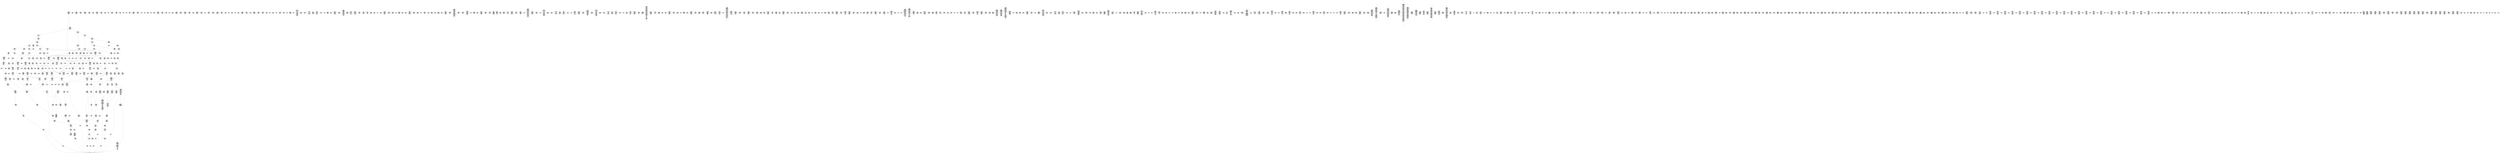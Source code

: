 /* Generated by GvGen v.1.0 (https://www.github.com/stricaud/gvgen) */

digraph G {
compound=true;
   node1 [label="[anywhere]"];
   node2 [label="# 0x0
PUSHX Data
PUSHX Data
MSTORE
PUSHX LogicData
CALLDATASIZE
LT
PUSHX Data
JUMPI
"];
   node3 [label="# 0xd
PUSHX Data
CALLDATALOAD
PUSHX BitData
SHR
PUSHX LogicData
GT
PUSHX Data
JUMPI
"];
   node4 [label="# 0x1e
PUSHX LogicData
GT
PUSHX Data
JUMPI
"];
   node5 [label="# 0x29
PUSHX LogicData
GT
PUSHX Data
JUMPI
"];
   node6 [label="# 0x34
PUSHX LogicData
EQ
PUSHX Data
JUMPI
"];
   node7 [label="# 0x3f
PUSHX LogicData
EQ
PUSHX Data
JUMPI
"];
   node8 [label="# 0x4a
PUSHX LogicData
EQ
PUSHX Data
JUMPI
"];
   node9 [label="# 0x55
PUSHX LogicData
EQ
PUSHX Data
JUMPI
"];
   node10 [label="# 0x60
PUSHX Data
JUMP
"];
   node11 [label="# 0x64
JUMPDEST
PUSHX LogicData
EQ
PUSHX Data
JUMPI
"];
   node12 [label="# 0x70
PUSHX LogicData
EQ
PUSHX Data
JUMPI
"];
   node13 [label="# 0x7b
PUSHX LogicData
EQ
PUSHX Data
JUMPI
"];
   node14 [label="# 0x86
PUSHX LogicData
EQ
PUSHX Data
JUMPI
"];
   node15 [label="# 0x91
PUSHX Data
JUMP
"];
   node16 [label="# 0x95
JUMPDEST
PUSHX LogicData
GT
PUSHX Data
JUMPI
"];
   node17 [label="# 0xa1
PUSHX LogicData
EQ
PUSHX Data
JUMPI
"];
   node18 [label="# 0xac
PUSHX LogicData
EQ
PUSHX Data
JUMPI
"];
   node19 [label="# 0xb7
PUSHX LogicData
EQ
PUSHX Data
JUMPI
"];
   node20 [label="# 0xc2
PUSHX LogicData
EQ
PUSHX Data
JUMPI
"];
   node21 [label="# 0xcd
PUSHX Data
JUMP
"];
   node22 [label="# 0xd1
JUMPDEST
PUSHX LogicData
EQ
PUSHX Data
JUMPI
"];
   node23 [label="# 0xdd
PUSHX LogicData
EQ
PUSHX Data
JUMPI
"];
   node24 [label="# 0xe8
PUSHX LogicData
EQ
PUSHX Data
JUMPI
"];
   node25 [label="# 0xf3
PUSHX Data
JUMP
"];
   node26 [label="# 0xf7
JUMPDEST
PUSHX LogicData
GT
PUSHX Data
JUMPI
"];
   node27 [label="# 0x103
PUSHX LogicData
GT
PUSHX Data
JUMPI
"];
   node28 [label="# 0x10e
PUSHX LogicData
EQ
PUSHX Data
JUMPI
"];
   node29 [label="# 0x119
PUSHX LogicData
EQ
PUSHX Data
JUMPI
"];
   node30 [label="# 0x124
PUSHX LogicData
EQ
PUSHX Data
JUMPI
"];
   node31 [label="# 0x12f
PUSHX LogicData
EQ
PUSHX Data
JUMPI
"];
   node32 [label="# 0x13a
PUSHX Data
JUMP
"];
   node33 [label="# 0x13e
JUMPDEST
PUSHX LogicData
EQ
PUSHX Data
JUMPI
"];
   node34 [label="# 0x14a
PUSHX LogicData
EQ
PUSHX Data
JUMPI
"];
   node35 [label="# 0x155
PUSHX LogicData
EQ
PUSHX Data
JUMPI
"];
   node36 [label="# 0x160
PUSHX LogicData
EQ
PUSHX Data
JUMPI
"];
   node37 [label="# 0x16b
PUSHX Data
JUMP
"];
   node38 [label="# 0x16f
JUMPDEST
PUSHX LogicData
GT
PUSHX Data
JUMPI
"];
   node39 [label="# 0x17b
PUSHX LogicData
EQ
PUSHX Data
JUMPI
"];
   node40 [label="# 0x186
PUSHX LogicData
EQ
PUSHX Data
JUMPI
"];
   node41 [label="# 0x191
PUSHX LogicData
EQ
PUSHX Data
JUMPI
"];
   node42 [label="# 0x19c
PUSHX LogicData
EQ
PUSHX Data
JUMPI
"];
   node43 [label="# 0x1a7
PUSHX Data
JUMP
"];
   node44 [label="# 0x1ab
JUMPDEST
PUSHX LogicData
EQ
PUSHX Data
JUMPI
"];
   node45 [label="# 0x1b7
PUSHX LogicData
EQ
PUSHX Data
JUMPI
"];
   node46 [label="# 0x1c2
PUSHX LogicData
EQ
PUSHX Data
JUMPI
"];
   node47 [label="# 0x1cd
JUMPDEST
PUSHX Data
REVERT
"];
   node48 [label="# 0x1d2
JUMPDEST
CALLVALUE
ISZERO
PUSHX Data
JUMPI
"];
   node49 [label="# 0x1da
PUSHX Data
REVERT
"];
   node50 [label="# 0x1de
JUMPDEST
PUSHX Data
PUSHX ArithData
CALLDATASIZE
SUB
ADD
PUSHX Data
PUSHX Data
JUMP
"];
   node51 [label="# 0x1f4
JUMPDEST
PUSHX Data
JUMP
"];
   node52 [label="# 0x1f9
JUMPDEST
PUSHX MemData
MLOAD
PUSHX Data
PUSHX Data
JUMP
"];
   node53 [label="# 0x206
JUMPDEST
PUSHX MemData
MLOAD
SUB
RETURN
"];
   node54 [label="# 0x20f
JUMPDEST
CALLVALUE
ISZERO
PUSHX Data
JUMPI
"];
   node55 [label="# 0x217
PUSHX Data
REVERT
"];
   node56 [label="# 0x21b
JUMPDEST
PUSHX Data
PUSHX Data
JUMP
"];
   node57 [label="# 0x224
JUMPDEST
PUSHX MemData
MLOAD
PUSHX Data
PUSHX Data
JUMP
"];
   node58 [label="# 0x231
JUMPDEST
PUSHX MemData
MLOAD
SUB
RETURN
"];
   node59 [label="# 0x23a
JUMPDEST
CALLVALUE
ISZERO
PUSHX Data
JUMPI
"];
   node60 [label="# 0x242
PUSHX Data
REVERT
"];
   node61 [label="# 0x246
JUMPDEST
PUSHX Data
PUSHX ArithData
CALLDATASIZE
SUB
ADD
PUSHX Data
PUSHX Data
JUMP
"];
   node62 [label="# 0x25c
JUMPDEST
PUSHX Data
JUMP
"];
   node63 [label="# 0x261
JUMPDEST
PUSHX MemData
MLOAD
PUSHX Data
PUSHX Data
JUMP
"];
   node64 [label="# 0x26e
JUMPDEST
PUSHX MemData
MLOAD
SUB
RETURN
"];
   node65 [label="# 0x277
JUMPDEST
CALLVALUE
ISZERO
PUSHX Data
JUMPI
"];
   node66 [label="# 0x27f
PUSHX Data
REVERT
"];
   node67 [label="# 0x283
JUMPDEST
PUSHX Data
PUSHX ArithData
CALLDATASIZE
SUB
ADD
PUSHX Data
PUSHX Data
JUMP
"];
   node68 [label="# 0x299
JUMPDEST
PUSHX Data
JUMP
"];
   node69 [label="# 0x29e
JUMPDEST
STOP
"];
   node70 [label="# 0x2a0
JUMPDEST
CALLVALUE
ISZERO
PUSHX Data
JUMPI
"];
   node71 [label="# 0x2a8
PUSHX Data
REVERT
"];
   node72 [label="# 0x2ac
JUMPDEST
PUSHX Data
PUSHX Data
JUMP
"];
   node73 [label="# 0x2b5
JUMPDEST
PUSHX MemData
MLOAD
PUSHX Data
PUSHX Data
JUMP
"];
   node74 [label="# 0x2c2
JUMPDEST
PUSHX MemData
MLOAD
SUB
RETURN
"];
   node75 [label="# 0x2cb
JUMPDEST
CALLVALUE
ISZERO
PUSHX Data
JUMPI
"];
   node76 [label="# 0x2d3
PUSHX Data
REVERT
"];
   node77 [label="# 0x2d7
JUMPDEST
PUSHX Data
PUSHX Data
JUMP
"];
   node78 [label="# 0x2e0
JUMPDEST
PUSHX MemData
MLOAD
PUSHX Data
PUSHX Data
JUMP
"];
   node79 [label="# 0x2ed
JUMPDEST
PUSHX MemData
MLOAD
SUB
RETURN
"];
   node80 [label="# 0x2f6
JUMPDEST
CALLVALUE
ISZERO
PUSHX Data
JUMPI
"];
   node81 [label="# 0x2fe
PUSHX Data
REVERT
"];
   node82 [label="# 0x302
JUMPDEST
PUSHX Data
PUSHX ArithData
CALLDATASIZE
SUB
ADD
PUSHX Data
PUSHX Data
JUMP
"];
   node83 [label="# 0x318
JUMPDEST
PUSHX Data
JUMP
"];
   node84 [label="# 0x31d
JUMPDEST
STOP
"];
   node85 [label="# 0x31f
JUMPDEST
CALLVALUE
ISZERO
PUSHX Data
JUMPI
"];
   node86 [label="# 0x327
PUSHX Data
REVERT
"];
   node87 [label="# 0x32b
JUMPDEST
PUSHX Data
PUSHX Data
JUMP
"];
   node88 [label="# 0x334
JUMPDEST
STOP
"];
   node89 [label="# 0x336
JUMPDEST
CALLVALUE
ISZERO
PUSHX Data
JUMPI
"];
   node90 [label="# 0x33e
PUSHX Data
REVERT
"];
   node91 [label="# 0x342
JUMPDEST
PUSHX Data
PUSHX ArithData
CALLDATASIZE
SUB
ADD
PUSHX Data
PUSHX Data
JUMP
"];
   node92 [label="# 0x358
JUMPDEST
PUSHX Data
JUMP
"];
   node93 [label="# 0x35d
JUMPDEST
PUSHX MemData
MLOAD
PUSHX Data
PUSHX Data
JUMP
"];
   node94 [label="# 0x36a
JUMPDEST
PUSHX MemData
MLOAD
SUB
RETURN
"];
   node95 [label="# 0x373
JUMPDEST
CALLVALUE
ISZERO
PUSHX Data
JUMPI
"];
   node96 [label="# 0x37b
PUSHX Data
REVERT
"];
   node97 [label="# 0x37f
JUMPDEST
PUSHX Data
PUSHX Data
JUMP
"];
   node98 [label="# 0x388
JUMPDEST
STOP
"];
   node99 [label="# 0x38a
JUMPDEST
CALLVALUE
ISZERO
PUSHX Data
JUMPI
"];
   node100 [label="# 0x392
PUSHX Data
REVERT
"];
   node101 [label="# 0x396
JUMPDEST
PUSHX Data
PUSHX Data
JUMP
"];
   node102 [label="# 0x39f
JUMPDEST
STOP
"];
   node103 [label="# 0x3a1
JUMPDEST
CALLVALUE
ISZERO
PUSHX Data
JUMPI
"];
   node104 [label="# 0x3a9
PUSHX Data
REVERT
"];
   node105 [label="# 0x3ad
JUMPDEST
PUSHX Data
PUSHX ArithData
CALLDATASIZE
SUB
ADD
PUSHX Data
PUSHX Data
JUMP
"];
   node106 [label="# 0x3c3
JUMPDEST
PUSHX Data
JUMP
"];
   node107 [label="# 0x3c8
JUMPDEST
STOP
"];
   node108 [label="# 0x3ca
JUMPDEST
CALLVALUE
ISZERO
PUSHX Data
JUMPI
"];
   node109 [label="# 0x3d2
PUSHX Data
REVERT
"];
   node110 [label="# 0x3d6
JUMPDEST
PUSHX Data
PUSHX ArithData
CALLDATASIZE
SUB
ADD
PUSHX Data
PUSHX Data
JUMP
"];
   node111 [label="# 0x3ec
JUMPDEST
PUSHX Data
JUMP
"];
   node112 [label="# 0x3f1
JUMPDEST
PUSHX MemData
MLOAD
PUSHX Data
PUSHX Data
JUMP
"];
   node113 [label="# 0x3fe
JUMPDEST
PUSHX MemData
MLOAD
SUB
RETURN
"];
   node114 [label="# 0x407
JUMPDEST
CALLVALUE
ISZERO
PUSHX Data
JUMPI
"];
   node115 [label="# 0x40f
PUSHX Data
REVERT
"];
   node116 [label="# 0x413
JUMPDEST
PUSHX Data
PUSHX ArithData
CALLDATASIZE
SUB
ADD
PUSHX Data
PUSHX Data
JUMP
"];
   node117 [label="# 0x429
JUMPDEST
PUSHX Data
JUMP
"];
   node118 [label="# 0x42e
JUMPDEST
STOP
"];
   node119 [label="# 0x430
JUMPDEST
CALLVALUE
ISZERO
PUSHX Data
JUMPI
"];
   node120 [label="# 0x438
PUSHX Data
REVERT
"];
   node121 [label="# 0x43c
JUMPDEST
PUSHX Data
PUSHX ArithData
CALLDATASIZE
SUB
ADD
PUSHX Data
PUSHX Data
JUMP
"];
   node122 [label="# 0x452
JUMPDEST
PUSHX Data
JUMP
"];
   node123 [label="# 0x457
JUMPDEST
PUSHX MemData
MLOAD
PUSHX Data
PUSHX Data
JUMP
"];
   node124 [label="# 0x464
JUMPDEST
PUSHX MemData
MLOAD
SUB
RETURN
"];
   node125 [label="# 0x46d
JUMPDEST
CALLVALUE
ISZERO
PUSHX Data
JUMPI
"];
   node126 [label="# 0x475
PUSHX Data
REVERT
"];
   node127 [label="# 0x479
JUMPDEST
PUSHX Data
PUSHX Data
JUMP
"];
   node128 [label="# 0x482
JUMPDEST
PUSHX MemData
MLOAD
PUSHX Data
PUSHX Data
JUMP
"];
   node129 [label="# 0x48f
JUMPDEST
PUSHX MemData
MLOAD
SUB
RETURN
"];
   node130 [label="# 0x498
JUMPDEST
CALLVALUE
ISZERO
PUSHX Data
JUMPI
"];
   node131 [label="# 0x4a0
PUSHX Data
REVERT
"];
   node132 [label="# 0x4a4
JUMPDEST
PUSHX Data
PUSHX ArithData
CALLDATASIZE
SUB
ADD
PUSHX Data
PUSHX Data
JUMP
"];
   node133 [label="# 0x4ba
JUMPDEST
PUSHX Data
JUMP
"];
   node134 [label="# 0x4bf
JUMPDEST
PUSHX MemData
MLOAD
PUSHX Data
PUSHX Data
JUMP
"];
   node135 [label="# 0x4cc
JUMPDEST
PUSHX MemData
MLOAD
SUB
RETURN
"];
   node136 [label="# 0x4d5
JUMPDEST
CALLVALUE
ISZERO
PUSHX Data
JUMPI
"];
   node137 [label="# 0x4dd
PUSHX Data
REVERT
"];
   node138 [label="# 0x4e1
JUMPDEST
PUSHX Data
PUSHX Data
JUMP
"];
   node139 [label="# 0x4ea
JUMPDEST
STOP
"];
   node140 [label="# 0x4ec
JUMPDEST
CALLVALUE
ISZERO
PUSHX Data
JUMPI
"];
   node141 [label="# 0x4f4
PUSHX Data
REVERT
"];
   node142 [label="# 0x4f8
JUMPDEST
PUSHX Data
PUSHX Data
JUMP
"];
   node143 [label="# 0x501
JUMPDEST
PUSHX MemData
MLOAD
PUSHX Data
PUSHX Data
JUMP
"];
   node144 [label="# 0x50e
JUMPDEST
PUSHX MemData
MLOAD
SUB
RETURN
"];
   node145 [label="# 0x517
JUMPDEST
CALLVALUE
ISZERO
PUSHX Data
JUMPI
"];
   node146 [label="# 0x51f
PUSHX Data
REVERT
"];
   node147 [label="# 0x523
JUMPDEST
PUSHX Data
PUSHX Data
JUMP
"];
   node148 [label="# 0x52c
JUMPDEST
PUSHX MemData
MLOAD
PUSHX Data
PUSHX Data
JUMP
"];
   node149 [label="# 0x539
JUMPDEST
PUSHX MemData
MLOAD
SUB
RETURN
"];
   node150 [label="# 0x542
JUMPDEST
CALLVALUE
ISZERO
PUSHX Data
JUMPI
"];
   node151 [label="# 0x54a
PUSHX Data
REVERT
"];
   node152 [label="# 0x54e
JUMPDEST
PUSHX Data
PUSHX Data
JUMP
"];
   node153 [label="# 0x557
JUMPDEST
PUSHX MemData
MLOAD
PUSHX Data
PUSHX Data
JUMP
"];
   node154 [label="# 0x564
JUMPDEST
PUSHX MemData
MLOAD
SUB
RETURN
"];
   node155 [label="# 0x56d
JUMPDEST
CALLVALUE
ISZERO
PUSHX Data
JUMPI
"];
   node156 [label="# 0x575
PUSHX Data
REVERT
"];
   node157 [label="# 0x579
JUMPDEST
PUSHX Data
PUSHX ArithData
CALLDATASIZE
SUB
ADD
PUSHX Data
PUSHX Data
JUMP
"];
   node158 [label="# 0x58f
JUMPDEST
PUSHX Data
JUMP
"];
   node159 [label="# 0x594
JUMPDEST
STOP
"];
   node160 [label="# 0x596
JUMPDEST
CALLVALUE
ISZERO
PUSHX Data
JUMPI
"];
   node161 [label="# 0x59e
PUSHX Data
REVERT
"];
   node162 [label="# 0x5a2
JUMPDEST
PUSHX Data
PUSHX ArithData
CALLDATASIZE
SUB
ADD
PUSHX Data
PUSHX Data
JUMP
"];
   node163 [label="# 0x5b8
JUMPDEST
PUSHX Data
JUMP
"];
   node164 [label="# 0x5bd
JUMPDEST
STOP
"];
   node165 [label="# 0x5bf
JUMPDEST
CALLVALUE
ISZERO
PUSHX Data
JUMPI
"];
   node166 [label="# 0x5c7
PUSHX Data
REVERT
"];
   node167 [label="# 0x5cb
JUMPDEST
PUSHX Data
PUSHX ArithData
CALLDATASIZE
SUB
ADD
PUSHX Data
PUSHX Data
JUMP
"];
   node168 [label="# 0x5e1
JUMPDEST
PUSHX Data
JUMP
"];
   node169 [label="# 0x5e6
JUMPDEST
PUSHX MemData
MLOAD
PUSHX Data
PUSHX Data
JUMP
"];
   node170 [label="# 0x5f3
JUMPDEST
PUSHX MemData
MLOAD
SUB
RETURN
"];
   node171 [label="# 0x5fc
JUMPDEST
CALLVALUE
ISZERO
PUSHX Data
JUMPI
"];
   node172 [label="# 0x604
PUSHX Data
REVERT
"];
   node173 [label="# 0x608
JUMPDEST
PUSHX Data
PUSHX ArithData
CALLDATASIZE
SUB
ADD
PUSHX Data
PUSHX Data
JUMP
"];
   node174 [label="# 0x61e
JUMPDEST
PUSHX Data
JUMP
"];
   node175 [label="# 0x623
JUMPDEST
PUSHX MemData
MLOAD
PUSHX Data
PUSHX Data
JUMP
"];
   node176 [label="# 0x630
JUMPDEST
PUSHX MemData
MLOAD
SUB
RETURN
"];
   node177 [label="# 0x639
JUMPDEST
CALLVALUE
ISZERO
PUSHX Data
JUMPI
"];
   node178 [label="# 0x641
PUSHX Data
REVERT
"];
   node179 [label="# 0x645
JUMPDEST
PUSHX Data
PUSHX Data
JUMP
"];
   node180 [label="# 0x64e
JUMPDEST
PUSHX MemData
MLOAD
PUSHX Data
PUSHX Data
JUMP
"];
   node181 [label="# 0x65b
JUMPDEST
PUSHX MemData
MLOAD
SUB
RETURN
"];
   node182 [label="# 0x664
JUMPDEST
PUSHX Data
PUSHX ArithData
CALLDATASIZE
SUB
ADD
PUSHX Data
PUSHX Data
JUMP
"];
   node183 [label="# 0x679
JUMPDEST
PUSHX Data
JUMP
"];
   node184 [label="# 0x67e
JUMPDEST
STOP
"];
   node185 [label="# 0x680
JUMPDEST
CALLVALUE
ISZERO
PUSHX Data
JUMPI
"];
   node186 [label="# 0x688
PUSHX Data
REVERT
"];
   node187 [label="# 0x68c
JUMPDEST
PUSHX Data
PUSHX ArithData
CALLDATASIZE
SUB
ADD
PUSHX Data
PUSHX Data
JUMP
"];
   node188 [label="# 0x6a2
JUMPDEST
PUSHX Data
JUMP
"];
   node189 [label="# 0x6a7
JUMPDEST
STOP
"];
   node190 [label="# 0x6a9
JUMPDEST
CALLVALUE
ISZERO
PUSHX Data
JUMPI
"];
   node191 [label="# 0x6b1
PUSHX Data
REVERT
"];
   node192 [label="# 0x6b5
JUMPDEST
PUSHX Data
PUSHX Data
JUMP
"];
   node193 [label="# 0x6be
JUMPDEST
PUSHX MemData
MLOAD
PUSHX Data
PUSHX Data
JUMP
"];
   node194 [label="# 0x6cb
JUMPDEST
PUSHX MemData
MLOAD
SUB
RETURN
"];
   node195 [label="# 0x6d4
JUMPDEST
CALLVALUE
ISZERO
PUSHX Data
JUMPI
"];
   node196 [label="# 0x6dc
PUSHX Data
REVERT
"];
   node197 [label="# 0x6e0
JUMPDEST
PUSHX Data
PUSHX ArithData
CALLDATASIZE
SUB
ADD
PUSHX Data
PUSHX Data
JUMP
"];
   node198 [label="# 0x6f6
JUMPDEST
PUSHX Data
JUMP
"];
   node199 [label="# 0x6fb
JUMPDEST
STOP
"];
   node200 [label="# 0x6fd
JUMPDEST
PUSHX Data
PUSHX Data
PUSHX Data
JUMP
"];
   node201 [label="# 0x708
JUMPDEST
JUMP
"];
   node202 [label="# 0x70f
JUMPDEST
PUSHX Data
PUSHX StorData
SLOAD
PUSHX Data
PUSHX Data
JUMP
"];
   node203 [label="# 0x71e
JUMPDEST
PUSHX ArithData
ADD
PUSHX ArithData
DIV
MUL
PUSHX ArithData
ADD
PUSHX MemData
MLOAD
ADD
PUSHX Data
MSTORE
MSTORE
PUSHX ArithData
ADD
SLOAD
PUSHX Data
PUSHX Data
JUMP
"];
   node204 [label="# 0x74a
JUMPDEST
ISZERO
PUSHX Data
JUMPI
"];
   node205 [label="# 0x751
PUSHX LogicData
LT
PUSHX Data
JUMPI
"];
   node206 [label="# 0x759
PUSHX ArithData
SLOAD
DIV
MUL
MSTORE
PUSHX ArithData
ADD
PUSHX Data
JUMP
"];
   node207 [label="# 0x76c
JUMPDEST
ADD
PUSHX Data
MSTORE
PUSHX Data
PUSHX Data
SHA3
"];
   node208 [label="# 0x77a
JUMPDEST
SLOAD
MSTORE
PUSHX ArithData
ADD
PUSHX ArithData
ADD
GT
PUSHX Data
JUMPI
"];
   node209 [label="# 0x78e
SUB
PUSHX BitData
AND
ADD
"];
   node210 [label="# 0x797
JUMPDEST
JUMP
"];
   node211 [label="# 0x7a1
JUMPDEST
PUSHX Data
PUSHX Data
PUSHX Data
JUMP
"];
   node212 [label="# 0x7ac
JUMPDEST
PUSHX Data
JUMPI
"];
   node213 [label="# 0x7b1
PUSHX MemData
MLOAD
PUSHX Data
MSTORE
PUSHX ArithData
ADD
PUSHX Data
PUSHX Data
JUMP
"];
   node214 [label="# 0x7e2
JUMPDEST
PUSHX MemData
MLOAD
SUB
REVERT
"];
   node215 [label="# 0x7eb
JUMPDEST
PUSHX Data
PUSHX ArithData
MSTORE
PUSHX ArithData
ADD
MSTORE
PUSHX ArithData
ADD
PUSHX Data
SHA3
PUSHX ArithData
SLOAD
PUSHX ArithData
EXP
DIV
PUSHX BitData
AND
JUMP
"];
   node216 [label="# 0x826
JUMPDEST
PUSHX Data
PUSHX Data
PUSHX Data
JUMP
"];
   node217 [label="# 0x831
JUMPDEST
PUSHX BitData
AND
PUSHX BitData
AND
EQ
ISZERO
PUSHX Data
JUMPI
"];
   node218 [label="# 0x868
PUSHX MemData
MLOAD
PUSHX Data
MSTORE
PUSHX ArithData
ADD
PUSHX Data
PUSHX Data
JUMP
"];
   node219 [label="# 0x899
JUMPDEST
PUSHX MemData
MLOAD
SUB
REVERT
"];
   node220 [label="# 0x8a2
JUMPDEST
PUSHX BitData
AND
PUSHX Data
PUSHX Data
JUMP
"];
   node221 [label="# 0x8c1
JUMPDEST
PUSHX BitData
AND
EQ
PUSHX Data
JUMPI
"];
   node222 [label="# 0x8de
PUSHX Data
PUSHX Data
PUSHX Data
JUMP
"];
   node223 [label="# 0x8ea
JUMPDEST
PUSHX Data
JUMP
"];
   node224 [label="# 0x8ef
JUMPDEST
"];
   node225 [label="# 0x8f0
JUMPDEST
PUSHX Data
JUMPI
"];
   node226 [label="# 0x8f5
PUSHX MemData
MLOAD
PUSHX Data
MSTORE
PUSHX ArithData
ADD
PUSHX Data
PUSHX Data
JUMP
"];
   node227 [label="# 0x926
JUMPDEST
PUSHX MemData
MLOAD
SUB
REVERT
"];
   node228 [label="# 0x92f
JUMPDEST
PUSHX Data
PUSHX Data
JUMP
"];
   node229 [label="# 0x939
JUMPDEST
JUMP
"];
   node230 [label="# 0x93e
JUMPDEST
PUSHX Data
JUMP
"];
   node231 [label="# 0x943
JUMPDEST
PUSHX Data
PUSHX StorData
SLOAD
JUMP
"];
   node232 [label="# 0x950
JUMPDEST
PUSHX Data
PUSHX Data
PUSHX Data
JUMP
"];
   node233 [label="# 0x95b
JUMPDEST
PUSHX Data
JUMP
"];
   node234 [label="# 0x961
JUMPDEST
PUSHX Data
JUMPI
"];
   node235 [label="# 0x966
PUSHX MemData
MLOAD
PUSHX Data
MSTORE
PUSHX ArithData
ADD
PUSHX Data
PUSHX Data
JUMP
"];
   node236 [label="# 0x997
JUMPDEST
PUSHX MemData
MLOAD
SUB
REVERT
"];
   node237 [label="# 0x9a0
JUMPDEST
PUSHX Data
PUSHX Data
JUMP
"];
   node238 [label="# 0x9ab
JUMPDEST
JUMP
"];
   node239 [label="# 0x9b0
JUMPDEST
PUSHX Data
PUSHX Data
JUMP
"];
   node240 [label="# 0x9b8
JUMPDEST
PUSHX BitData
AND
PUSHX Data
PUSHX Data
JUMP
"];
   node241 [label="# 0x9d6
JUMPDEST
PUSHX BitData
AND
EQ
PUSHX Data
JUMPI
"];
   node242 [label="# 0x9f2
PUSHX MemData
MLOAD
PUSHX Data
MSTORE
PUSHX ArithData
ADD
PUSHX Data
PUSHX Data
JUMP
"];
   node243 [label="# 0xa23
JUMPDEST
PUSHX MemData
MLOAD
SUB
REVERT
"];
   node244 [label="# 0xa2c
JUMPDEST
PUSHX Data
PUSHX Data
PUSHX Data
JUMP
"];
   node245 [label="# 0xa36
JUMPDEST
PUSHX Data
"];
   node246 [label="# 0xa3b
JUMPDEST
PUSHX LogicData
LT
ISZERO
PUSHX Data
JUMPI
"];
   node247 [label="# 0xa45
PUSHX Data
CALLER
PUSHX Data
PUSHX Data
JUMP
"];
   node248 [label="# 0xa54
JUMPDEST
PUSHX Data
JUMP
"];
   node249 [label="# 0xa59
JUMPDEST
PUSHX Data
PUSHX Data
JUMP
"];
   node250 [label="# 0xa64
JUMPDEST
PUSHX Data
JUMP
"];
   node251 [label="# 0xa6c
JUMPDEST
JUMP
"];
   node252 [label="# 0xa70
JUMPDEST
PUSHX Data
PUSHX Data
PUSHX Data
JUMP
"];
   node253 [label="# 0xa7b
JUMPDEST
LT
PUSHX Data
JUMPI
"];
   node254 [label="# 0xa82
PUSHX MemData
MLOAD
PUSHX Data
MSTORE
PUSHX ArithData
ADD
PUSHX Data
PUSHX Data
JUMP
"];
   node255 [label="# 0xab3
JUMPDEST
PUSHX MemData
MLOAD
SUB
REVERT
"];
   node256 [label="# 0xabc
JUMPDEST
PUSHX Data
PUSHX ArithData
PUSHX BitData
AND
PUSHX BitData
AND
MSTORE
PUSHX ArithData
ADD
MSTORE
PUSHX ArithData
ADD
PUSHX Data
SHA3
PUSHX ArithData
MSTORE
PUSHX ArithData
ADD
MSTORE
PUSHX ArithData
ADD
PUSHX Data
SHA3
SLOAD
JUMP
"];
   node257 [label="# 0xb15
JUMPDEST
PUSHX Data
PUSHX Data
JUMP
"];
   node258 [label="# 0xb1d
JUMPDEST
PUSHX BitData
AND
PUSHX Data
PUSHX Data
JUMP
"];
   node259 [label="# 0xb3b
JUMPDEST
PUSHX BitData
AND
EQ
PUSHX Data
JUMPI
"];
   node260 [label="# 0xb57
PUSHX MemData
MLOAD
PUSHX Data
MSTORE
PUSHX ArithData
ADD
PUSHX Data
PUSHX Data
JUMP
"];
   node261 [label="# 0xb88
JUMPDEST
PUSHX MemData
MLOAD
SUB
REVERT
"];
   node262 [label="# 0xb91
JUMPDEST
PUSHX StorData
PUSHX ArithData
SLOAD
PUSHX ArithData
EXP
DIV
PUSHX BitData
AND
ISZERO
PUSHX StorData
PUSHX ArithData
PUSHX ArithData
EXP
SLOAD
PUSHX ArithData
MUL
NOT
AND
ISZERO
ISZERO
MUL
OR
SSTORE
JUMP
"];
   node263 [label="# 0xbbd
JUMPDEST
PUSHX Data
PUSHX Data
JUMP
"];
   node264 [label="# 0xbc5
JUMPDEST
PUSHX BitData
AND
PUSHX Data
PUSHX Data
JUMP
"];
   node265 [label="# 0xbe3
JUMPDEST
PUSHX BitData
AND
EQ
PUSHX Data
JUMPI
"];
   node266 [label="# 0xbff
PUSHX MemData
MLOAD
PUSHX Data
MSTORE
PUSHX ArithData
ADD
PUSHX Data
PUSHX Data
JUMP
"];
   node267 [label="# 0xc30
JUMPDEST
PUSHX MemData
MLOAD
SUB
REVERT
"];
   node268 [label="# 0xc39
JUMPDEST
PUSHX Data
SELFBALANCE
CALLER
PUSHX BitData
AND
PUSHX ArithData
ISZERO
MUL
PUSHX MemData
MLOAD
PUSHX Data
PUSHX MemData
MLOAD
SUB
CALL
ISZERO
ISZERO
PUSHX Data
JUMPI
"];
   node269 [label="# 0xc7b
RETURNDATASIZE
PUSHX Data
RETURNDATACOPY
RETURNDATASIZE
PUSHX Data
REVERT
"];
   node270 [label="# 0xc84
JUMPDEST
JUMP
"];
   node271 [label="# 0xc88
JUMPDEST
PUSHX Data
PUSHX MemData
MLOAD
PUSHX ArithData
ADD
PUSHX Data
MSTORE
PUSHX Data
MSTORE
PUSHX Data
JUMP
"];
   node272 [label="# 0xca3
JUMPDEST
JUMP
"];
   node273 [label="# 0xca8
JUMPDEST
PUSHX Data
PUSHX Data
PUSHX Data
JUMP
"];
   node274 [label="# 0xcb2
JUMPDEST
LT
PUSHX Data
JUMPI
"];
   node275 [label="# 0xcb9
PUSHX MemData
MLOAD
PUSHX Data
MSTORE
PUSHX ArithData
ADD
PUSHX Data
PUSHX Data
JUMP
"];
   node276 [label="# 0xcea
JUMPDEST
PUSHX MemData
MLOAD
SUB
REVERT
"];
   node277 [label="# 0xcf3
JUMPDEST
PUSHX StorData
SLOAD
LT
PUSHX Data
JUMPI
"];
   node278 [label="# 0xcff
PUSHX Data
PUSHX Data
MSTORE
PUSHX Data
PUSHX Data
MSTORE
PUSHX Data
PUSHX Data
REVERT
"];
   node279 [label="# 0xd2d
JUMPDEST
PUSHX Data
MSTORE
PUSHX Data
PUSHX Data
SHA3
ADD
SLOAD
JUMP
"];
   node280 [label="# 0xd3f
JUMPDEST
PUSHX Data
PUSHX Data
JUMP
"];
   node281 [label="# 0xd47
JUMPDEST
PUSHX BitData
AND
PUSHX Data
PUSHX Data
JUMP
"];
   node282 [label="# 0xd65
JUMPDEST
PUSHX BitData
AND
EQ
PUSHX Data
JUMPI
"];
   node283 [label="# 0xd81
PUSHX MemData
MLOAD
PUSHX Data
MSTORE
PUSHX ArithData
ADD
PUSHX Data
PUSHX Data
JUMP
"];
   node284 [label="# 0xdb2
JUMPDEST
PUSHX MemData
MLOAD
SUB
REVERT
"];
   node285 [label="# 0xdbb
JUMPDEST
PUSHX Data
MLOAD
PUSHX ArithData
ADD
PUSHX Data
PUSHX Data
JUMP
"];
   node286 [label="# 0xdd1
JUMPDEST
JUMP
"];
   node287 [label="# 0xdd5
JUMPDEST
PUSHX Data
PUSHX Data
PUSHX ArithData
MSTORE
PUSHX ArithData
ADD
MSTORE
PUSHX ArithData
ADD
PUSHX Data
SHA3
PUSHX ArithData
SLOAD
PUSHX ArithData
EXP
DIV
PUSHX BitData
AND
PUSHX BitData
PUSHX BitData
AND
PUSHX BitData
AND
EQ
ISZERO
PUSHX Data
JUMPI
"];
   node288 [label="# 0xe44
PUSHX MemData
MLOAD
PUSHX Data
MSTORE
PUSHX ArithData
ADD
PUSHX Data
PUSHX Data
JUMP
"];
   node289 [label="# 0xe75
JUMPDEST
PUSHX MemData
MLOAD
SUB
REVERT
"];
   node290 [label="# 0xe7e
JUMPDEST
JUMP
"];
   node291 [label="# 0xe87
JUMPDEST
PUSHX StorData
SLOAD
PUSHX Data
PUSHX Data
JUMP
"];
   node292 [label="# 0xe94
JUMPDEST
PUSHX ArithData
ADD
PUSHX ArithData
DIV
MUL
PUSHX ArithData
ADD
PUSHX MemData
MLOAD
ADD
PUSHX Data
MSTORE
MSTORE
PUSHX ArithData
ADD
SLOAD
PUSHX Data
PUSHX Data
JUMP
"];
   node293 [label="# 0xec0
JUMPDEST
ISZERO
PUSHX Data
JUMPI
"];
   node294 [label="# 0xec7
PUSHX LogicData
LT
PUSHX Data
JUMPI
"];
   node295 [label="# 0xecf
PUSHX ArithData
SLOAD
DIV
MUL
MSTORE
PUSHX ArithData
ADD
PUSHX Data
JUMP
"];
   node296 [label="# 0xee2
JUMPDEST
ADD
PUSHX Data
MSTORE
PUSHX Data
PUSHX Data
SHA3
"];
   node297 [label="# 0xef0
JUMPDEST
SLOAD
MSTORE
PUSHX ArithData
ADD
PUSHX ArithData
ADD
GT
PUSHX Data
JUMPI
"];
   node298 [label="# 0xf04
SUB
PUSHX BitData
AND
ADD
"];
   node299 [label="# 0xf0d
JUMPDEST
JUMP
"];
   node300 [label="# 0xf15
JUMPDEST
PUSHX BitData
PUSHX BitData
AND
PUSHX BitData
AND
EQ
ISZERO
PUSHX Data
JUMPI
"];
   node301 [label="# 0xf4c
PUSHX MemData
MLOAD
PUSHX Data
MSTORE
PUSHX ArithData
ADD
PUSHX Data
PUSHX Data
JUMP
"];
   node302 [label="# 0xf7d
JUMPDEST
PUSHX MemData
MLOAD
SUB
REVERT
"];
   node303 [label="# 0xf86
JUMPDEST
PUSHX Data
PUSHX ArithData
PUSHX BitData
AND
PUSHX BitData
AND
MSTORE
PUSHX ArithData
ADD
MSTORE
PUSHX ArithData
ADD
PUSHX Data
SHA3
SLOAD
JUMP
"];
   node304 [label="# 0xfcd
JUMPDEST
PUSHX Data
PUSHX Data
JUMP
"];
   node305 [label="# 0xfd5
JUMPDEST
PUSHX BitData
AND
PUSHX Data
PUSHX Data
JUMP
"];
   node306 [label="# 0xff3
JUMPDEST
PUSHX BitData
AND
EQ
PUSHX Data
JUMPI
"];
   node307 [label="# 0x100f
PUSHX MemData
MLOAD
PUSHX Data
MSTORE
PUSHX ArithData
ADD
PUSHX Data
PUSHX Data
JUMP
"];
   node308 [label="# 0x1040
JUMPDEST
PUSHX MemData
MLOAD
SUB
REVERT
"];
   node309 [label="# 0x1049
JUMPDEST
PUSHX Data
PUSHX Data
PUSHX Data
JUMP
"];
   node310 [label="# 0x1053
JUMPDEST
JUMP
"];
   node311 [label="# 0x1055
JUMPDEST
PUSHX Data
JUMP
"];
   node312 [label="# 0x1060
JUMPDEST
PUSHX Data
PUSHX StorData
PUSHX ArithData
SLOAD
PUSHX ArithData
EXP
DIV
PUSHX BitData
AND
JUMP
"];
   node313 [label="# 0x108a
JUMPDEST
PUSHX Data
PUSHX StorData
SLOAD
PUSHX Data
PUSHX Data
JUMP
"];
   node314 [label="# 0x1099
JUMPDEST
PUSHX ArithData
ADD
PUSHX ArithData
DIV
MUL
PUSHX ArithData
ADD
PUSHX MemData
MLOAD
ADD
PUSHX Data
MSTORE
MSTORE
PUSHX ArithData
ADD
SLOAD
PUSHX Data
PUSHX Data
JUMP
"];
   node315 [label="# 0x10c5
JUMPDEST
ISZERO
PUSHX Data
JUMPI
"];
   node316 [label="# 0x10cc
PUSHX LogicData
LT
PUSHX Data
JUMPI
"];
   node317 [label="# 0x10d4
PUSHX ArithData
SLOAD
DIV
MUL
MSTORE
PUSHX ArithData
ADD
PUSHX Data
JUMP
"];
   node318 [label="# 0x10e7
JUMPDEST
ADD
PUSHX Data
MSTORE
PUSHX Data
PUSHX Data
SHA3
"];
   node319 [label="# 0x10f5
JUMPDEST
SLOAD
MSTORE
PUSHX ArithData
ADD
PUSHX ArithData
ADD
GT
PUSHX Data
JUMPI
"];
   node320 [label="# 0x1109
SUB
PUSHX BitData
AND
ADD
"];
   node321 [label="# 0x1112
JUMPDEST
JUMP
"];
   node322 [label="# 0x111c
JUMPDEST
PUSHX Data
PUSHX Data
JUMP
"];
   node323 [label="# 0x1124
JUMPDEST
PUSHX BitData
AND
PUSHX BitData
AND
EQ
ISZERO
PUSHX Data
JUMPI
"];
   node324 [label="# 0x1158
PUSHX MemData
MLOAD
PUSHX Data
MSTORE
PUSHX ArithData
ADD
PUSHX Data
PUSHX Data
JUMP
"];
   node325 [label="# 0x1189
JUMPDEST
PUSHX MemData
MLOAD
SUB
REVERT
"];
   node326 [label="# 0x1192
JUMPDEST
PUSHX Data
PUSHX Data
PUSHX Data
PUSHX Data
JUMP
"];
   node327 [label="# 0x119f
JUMPDEST
PUSHX BitData
AND
PUSHX BitData
AND
MSTORE
PUSHX ArithData
ADD
MSTORE
PUSHX ArithData
ADD
PUSHX Data
SHA3
PUSHX ArithData
PUSHX BitData
AND
PUSHX BitData
AND
MSTORE
PUSHX ArithData
ADD
MSTORE
PUSHX ArithData
ADD
PUSHX Data
SHA3
PUSHX ArithData
PUSHX ArithData
EXP
SLOAD
PUSHX ArithData
MUL
NOT
AND
ISZERO
ISZERO
MUL
OR
SSTORE
PUSHX BitData
AND
PUSHX Data
PUSHX Data
JUMP
"];
   node328 [label="# 0x124c
JUMPDEST
PUSHX BitData
AND
PUSHX Data
PUSHX MemData
MLOAD
PUSHX Data
PUSHX Data
JUMP
"];
   node329 [label="# 0x1291
JUMPDEST
PUSHX MemData
MLOAD
SUB
LOGX
JUMP
"];
   node330 [label="# 0x129d
JUMPDEST
PUSHX Data
PUSHX Data
PUSHX Data
JUMP
"];
   node331 [label="# 0x12a8
JUMPDEST
PUSHX Data
JUMP
"];
   node332 [label="# 0x12ae
JUMPDEST
PUSHX Data
JUMPI
"];
   node333 [label="# 0x12b3
PUSHX MemData
MLOAD
PUSHX Data
MSTORE
PUSHX ArithData
ADD
PUSHX Data
PUSHX Data
JUMP
"];
   node334 [label="# 0x12e4
JUMPDEST
PUSHX MemData
MLOAD
SUB
REVERT
"];
   node335 [label="# 0x12ed
JUMPDEST
PUSHX Data
PUSHX Data
JUMP
"];
   node336 [label="# 0x12f9
JUMPDEST
JUMP
"];
   node337 [label="# 0x12ff
JUMPDEST
PUSHX Data
PUSHX Data
PUSHX Data
JUMP
"];
   node338 [label="# 0x130a
JUMPDEST
PUSHX Data
JUMPI
"];
   node339 [label="# 0x130f
PUSHX MemData
MLOAD
PUSHX Data
MSTORE
PUSHX ArithData
ADD
PUSHX Data
PUSHX Data
JUMP
"];
   node340 [label="# 0x1340
JUMPDEST
PUSHX MemData
MLOAD
SUB
REVERT
"];
   node341 [label="# 0x1349
JUMPDEST
PUSHX Data
PUSHX Data
PUSHX Data
JUMP
"];
   node342 [label="# 0x1353
JUMPDEST
PUSHX LogicData
MLOAD
GT
PUSHX Data
JUMPI
"];
   node343 [label="# 0x135f
PUSHX MemData
MLOAD
PUSHX ArithData
ADD
PUSHX Data
MSTORE
PUSHX Data
MSTORE
PUSHX Data
JUMP
"];
   node344 [label="# 0x1373
JUMPDEST
PUSHX Data
PUSHX Data
JUMP
"];
   node345 [label="# 0x137d
JUMPDEST
PUSHX MemData
MLOAD
PUSHX ArithData
ADD
PUSHX Data
PUSHX Data
JUMP
"];
   node346 [label="# 0x138e
JUMPDEST
PUSHX MemData
MLOAD
PUSHX ArithData
SUB
SUB
MSTORE
PUSHX Data
MSTORE
"];
   node347 [label="# 0x139e
JUMPDEST
JUMP
"];
   node348 [label="# 0x13a6
JUMPDEST
PUSHX Data
PUSHX Data
PUSHX ArithData
PUSHX BitData
AND
PUSHX BitData
AND
MSTORE
PUSHX ArithData
ADD
MSTORE
PUSHX ArithData
ADD
PUSHX Data
SHA3
PUSHX ArithData
PUSHX BitData
AND
PUSHX BitData
AND
MSTORE
PUSHX ArithData
ADD
MSTORE
PUSHX ArithData
ADD
PUSHX Data
SHA3
PUSHX ArithData
SLOAD
PUSHX ArithData
EXP
DIV
PUSHX BitData
AND
JUMP
"];
   node349 [label="# 0x143a
JUMPDEST
PUSHX StorData
PUSHX ArithData
SLOAD
PUSHX ArithData
EXP
DIV
PUSHX BitData
AND
JUMP
"];
   node350 [label="# 0x144d
JUMPDEST
PUSHX StorData
PUSHX ArithData
SLOAD
PUSHX ArithData
EXP
DIV
PUSHX BitData
AND
PUSHX Data
JUMPI
"];
   node351 [label="# 0x1462
PUSHX MemData
MLOAD
PUSHX Data
MSTORE
PUSHX ArithData
ADD
PUSHX Data
PUSHX Data
JUMP
"];
   node352 [label="# 0x1493
JUMPDEST
PUSHX MemData
MLOAD
SUB
REVERT
"];
   node353 [label="# 0x149c
JUMPDEST
PUSHX LogicData
GT
ISZERO
PUSHX Data
JUMPI
"];
   node354 [label="# 0x14a6
PUSHX MemData
MLOAD
PUSHX Data
MSTORE
PUSHX ArithData
ADD
PUSHX Data
PUSHX Data
JUMP
"];
   node355 [label="# 0x14d7
JUMPDEST
PUSHX MemData
MLOAD
SUB
REVERT
"];
   node356 [label="# 0x14e0
JUMPDEST
PUSHX StorData
SLOAD
PUSHX Data
PUSHX Data
JUMP
"];
   node357 [label="# 0x14ec
JUMPDEST
PUSHX Data
PUSHX Data
JUMP
"];
   node358 [label="# 0x14f6
JUMPDEST
GT
ISZERO
PUSHX Data
JUMPI
"];
   node359 [label="# 0x14fd
PUSHX MemData
MLOAD
PUSHX Data
MSTORE
PUSHX ArithData
ADD
PUSHX Data
PUSHX Data
JUMP
"];
   node360 [label="# 0x152e
JUMPDEST
PUSHX MemData
MLOAD
SUB
REVERT
"];
   node361 [label="# 0x1537
JUMPDEST
CALLVALUE
PUSHX Data
PUSHX Data
PUSHX Data
JUMP
"];
   node362 [label="# 0x154b
JUMPDEST
GT
ISZERO
PUSHX Data
JUMPI
"];
   node363 [label="# 0x1552
PUSHX MemData
MLOAD
PUSHX Data
MSTORE
PUSHX ArithData
ADD
PUSHX Data
PUSHX Data
JUMP
"];
   node364 [label="# 0x1583
JUMPDEST
PUSHX MemData
MLOAD
SUB
REVERT
"];
   node365 [label="# 0x158c
JUMPDEST
PUSHX Data
"];
   node366 [label="# 0x158f
JUMPDEST
LT
ISZERO
PUSHX Data
JUMPI
"];
   node367 [label="# 0x1598
PUSHX Data
PUSHX Data
PUSHX Data
JUMP
"];
   node368 [label="# 0x15a1
JUMPDEST
PUSHX StorData
SLOAD
PUSHX Data
PUSHX Data
JUMP
"];
   node369 [label="# 0x15ae
JUMPDEST
LT
ISZERO
PUSHX Data
JUMPI
"];
   node370 [label="# 0x15b5
PUSHX Data
CALLER
PUSHX Data
JUMP
"];
   node371 [label="# 0x15be
JUMPDEST
"];
   node372 [label="# 0x15bf
JUMPDEST
PUSHX Data
PUSHX Data
JUMP
"];
   node373 [label="# 0x15cb
JUMPDEST
PUSHX Data
JUMP
"];
   node374 [label="# 0x15d3
JUMPDEST
JUMP
"];
   node375 [label="# 0x15d7
JUMPDEST
PUSHX Data
PUSHX Data
JUMP
"];
   node376 [label="# 0x15df
JUMPDEST
PUSHX BitData
AND
PUSHX Data
PUSHX Data
JUMP
"];
   node377 [label="# 0x15fd
JUMPDEST
PUSHX BitData
AND
EQ
PUSHX Data
JUMPI
"];
   node378 [label="# 0x1619
PUSHX MemData
MLOAD
PUSHX Data
MSTORE
PUSHX ArithData
ADD
PUSHX Data
PUSHX Data
JUMP
"];
   node379 [label="# 0x164a
JUMPDEST
PUSHX MemData
MLOAD
SUB
REVERT
"];
   node380 [label="# 0x1653
JUMPDEST
PUSHX BitData
PUSHX BitData
AND
PUSHX BitData
AND
EQ
ISZERO
PUSHX Data
JUMPI
"];
   node381 [label="# 0x1689
PUSHX MemData
MLOAD
PUSHX Data
MSTORE
PUSHX ArithData
ADD
PUSHX Data
PUSHX Data
JUMP
"];
   node382 [label="# 0x16ba
JUMPDEST
PUSHX MemData
MLOAD
SUB
REVERT
"];
   node383 [label="# 0x16c3
JUMPDEST
PUSHX Data
PUSHX Data
JUMP
"];
   node384 [label="# 0x16cc
JUMPDEST
JUMP
"];
   node385 [label="# 0x16cf
JUMPDEST
PUSHX StorData
SLOAD
JUMP
"];
   node386 [label="# 0x16d5
JUMPDEST
PUSHX Data
PUSHX Data
JUMP
"];
   node387 [label="# 0x16dd
JUMPDEST
PUSHX BitData
AND
PUSHX Data
PUSHX Data
JUMP
"];
   node388 [label="# 0x16fb
JUMPDEST
PUSHX BitData
AND
EQ
PUSHX Data
JUMPI
"];
   node389 [label="# 0x1717
PUSHX MemData
MLOAD
PUSHX Data
MSTORE
PUSHX ArithData
ADD
PUSHX Data
PUSHX Data
JUMP
"];
   node390 [label="# 0x1748
JUMPDEST
PUSHX MemData
MLOAD
SUB
REVERT
"];
   node391 [label="# 0x1751
JUMPDEST
PUSHX Data
MLOAD
PUSHX ArithData
ADD
PUSHX Data
PUSHX Data
JUMP
"];
   node392 [label="# 0x1767
JUMPDEST
JUMP
"];
   node393 [label="# 0x176b
JUMPDEST
PUSHX Data
PUSHX BitData
PUSHX BitData
NOT
AND
PUSHX BitData
NOT
AND
EQ
PUSHX Data
JUMPI
"];
   node394 [label="# 0x17d4
PUSHX Data
PUSHX Data
JUMP
"];
   node395 [label="# 0x17dd
JUMPDEST
"];
   node396 [label="# 0x17de
JUMPDEST
JUMP
"];
   node397 [label="# 0x17e5
JUMPDEST
PUSHX BitData
PUSHX BitData
AND
PUSHX Data
PUSHX ArithData
MSTORE
PUSHX ArithData
ADD
MSTORE
PUSHX ArithData
ADD
PUSHX Data
SHA3
PUSHX ArithData
SLOAD
PUSHX ArithData
EXP
DIV
PUSHX BitData
AND
PUSHX BitData
AND
EQ
ISZERO
JUMP
"];
   node398 [label="# 0x1851
JUMPDEST
PUSHX Data
CALLER
JUMP
"];
   node399 [label="# 0x1859
JUMPDEST
PUSHX Data
PUSHX ArithData
MSTORE
PUSHX ArithData
ADD
MSTORE
PUSHX ArithData
ADD
PUSHX Data
SHA3
PUSHX ArithData
PUSHX ArithData
EXP
SLOAD
PUSHX ArithData
MUL
NOT
AND
PUSHX BitData
AND
MUL
OR
SSTORE
PUSHX BitData
AND
PUSHX Data
PUSHX Data
JUMP
"];
   node400 [label="# 0x18cc
JUMPDEST
PUSHX BitData
AND
PUSHX Data
PUSHX MemData
MLOAD
PUSHX MemData
MLOAD
SUB
LOGX
JUMP
"];
   node401 [label="# 0x1912
JUMPDEST
PUSHX Data
PUSHX Data
PUSHX Data
JUMP
"];
   node402 [label="# 0x191d
JUMPDEST
PUSHX Data
JUMPI
"];
   node403 [label="# 0x1922
PUSHX MemData
MLOAD
PUSHX Data
MSTORE
PUSHX ArithData
ADD
PUSHX Data
PUSHX Data
JUMP
"];
   node404 [label="# 0x1953
JUMPDEST
PUSHX MemData
MLOAD
SUB
REVERT
"];
   node405 [label="# 0x195c
JUMPDEST
PUSHX Data
PUSHX Data
PUSHX Data
JUMP
"];
   node406 [label="# 0x1967
JUMPDEST
PUSHX BitData
AND
PUSHX BitData
AND
EQ
PUSHX Data
JUMPI
"];
   node407 [label="# 0x199e
PUSHX BitData
AND
PUSHX Data
PUSHX Data
JUMP
"];
   node408 [label="# 0x19be
JUMPDEST
PUSHX BitData
AND
EQ
"];
   node409 [label="# 0x19d6
JUMPDEST
PUSHX Data
JUMPI
"];
   node410 [label="# 0x19dc
PUSHX Data
PUSHX Data
JUMP
"];
   node411 [label="# 0x19e6
JUMPDEST
"];
   node412 [label="# 0x19e7
JUMPDEST
JUMP
"];
   node413 [label="# 0x19f0
JUMPDEST
PUSHX BitData
AND
PUSHX Data
PUSHX Data
JUMP
"];
   node414 [label="# 0x1a10
JUMPDEST
PUSHX BitData
AND
EQ
PUSHX Data
JUMPI
"];
   node415 [label="# 0x1a2c
PUSHX MemData
MLOAD
PUSHX Data
MSTORE
PUSHX ArithData
ADD
PUSHX Data
PUSHX Data
JUMP
"];
   node416 [label="# 0x1a5d
JUMPDEST
PUSHX MemData
MLOAD
SUB
REVERT
"];
   node417 [label="# 0x1a66
JUMPDEST
PUSHX BitData
PUSHX BitData
AND
PUSHX BitData
AND
EQ
ISZERO
PUSHX Data
JUMPI
"];
   node418 [label="# 0x1a9c
PUSHX MemData
MLOAD
PUSHX Data
MSTORE
PUSHX ArithData
ADD
PUSHX Data
PUSHX Data
JUMP
"];
   node419 [label="# 0x1acd
JUMPDEST
PUSHX MemData
MLOAD
SUB
REVERT
"];
   node420 [label="# 0x1ad6
JUMPDEST
PUSHX Data
PUSHX Data
JUMP
"];
   node421 [label="# 0x1ae1
JUMPDEST
PUSHX Data
PUSHX Data
PUSHX Data
JUMP
"];
   node422 [label="# 0x1aec
JUMPDEST
PUSHX Data
PUSHX Data
PUSHX ArithData
PUSHX BitData
AND
PUSHX BitData
AND
MSTORE
PUSHX ArithData
ADD
MSTORE
PUSHX ArithData
ADD
PUSHX Data
SHA3
PUSHX Data
SLOAD
PUSHX Data
PUSHX Data
JUMP
"];
   node423 [label="# 0x1b3c
JUMPDEST
SSTORE
PUSHX Data
PUSHX Data
PUSHX ArithData
PUSHX BitData
AND
PUSHX BitData
AND
MSTORE
PUSHX ArithData
ADD
MSTORE
PUSHX ArithData
ADD
PUSHX Data
SHA3
PUSHX Data
SLOAD
PUSHX Data
PUSHX Data
JUMP
"];
   node424 [label="# 0x1b93
JUMPDEST
SSTORE
PUSHX Data
PUSHX ArithData
MSTORE
PUSHX ArithData
ADD
MSTORE
PUSHX ArithData
ADD
PUSHX Data
SHA3
PUSHX ArithData
PUSHX ArithData
EXP
SLOAD
PUSHX ArithData
MUL
NOT
AND
PUSHX BitData
AND
MUL
OR
SSTORE
PUSHX BitData
AND
PUSHX BitData
AND
PUSHX Data
PUSHX MemData
MLOAD
PUSHX MemData
MLOAD
SUB
LOGX
JUMP
"];
   node425 [label="# 0x1c4c
JUMPDEST
PUSHX Data
PUSHX MemData
MLOAD
PUSHX ArithData
ADD
PUSHX Data
MSTORE
PUSHX Data
MSTORE
PUSHX Data
JUMP
"];
   node426 [label="# 0x1c66
JUMPDEST
JUMP
"];
   node427 [label="# 0x1c6a
JUMPDEST
PUSHX Data
PUSHX StorData
PUSHX ArithData
SLOAD
PUSHX ArithData
EXP
DIV
PUSHX BitData
AND
PUSHX StorData
PUSHX ArithData
PUSHX ArithData
EXP
SLOAD
PUSHX ArithData
MUL
NOT
AND
PUSHX BitData
AND
MUL
OR
SSTORE
PUSHX BitData
AND
PUSHX BitData
AND
PUSHX Data
PUSHX MemData
MLOAD
PUSHX MemData
MLOAD
SUB
LOGX
JUMP
"];
   node428 [label="# 0x1d30
JUMPDEST
PUSHX Data
PUSHX Data
JUMP
"];
   node429 [label="# 0x1d3b
JUMPDEST
PUSHX Data
PUSHX Data
JUMP
"];
   node430 [label="# 0x1d47
JUMPDEST
PUSHX Data
JUMPI
"];
   node431 [label="# 0x1d4c
PUSHX MemData
MLOAD
PUSHX Data
MSTORE
PUSHX ArithData
ADD
PUSHX Data
PUSHX Data
JUMP
"];
   node432 [label="# 0x1d7d
JUMPDEST
PUSHX MemData
MLOAD
SUB
REVERT
"];
   node433 [label="# 0x1d86
JUMPDEST
JUMP
"];
   node434 [label="# 0x1d8c
JUMPDEST
PUSHX Data
PUSHX StorData
SLOAD
PUSHX Data
PUSHX Data
JUMP
"];
   node435 [label="# 0x1d9b
JUMPDEST
PUSHX ArithData
ADD
PUSHX ArithData
DIV
MUL
PUSHX ArithData
ADD
PUSHX MemData
MLOAD
ADD
PUSHX Data
MSTORE
MSTORE
PUSHX ArithData
ADD
SLOAD
PUSHX Data
PUSHX Data
JUMP
"];
   node436 [label="# 0x1dc7
JUMPDEST
ISZERO
PUSHX Data
JUMPI
"];
   node437 [label="# 0x1dce
PUSHX LogicData
LT
PUSHX Data
JUMPI
"];
   node438 [label="# 0x1dd6
PUSHX ArithData
SLOAD
DIV
MUL
MSTORE
PUSHX ArithData
ADD
PUSHX Data
JUMP
"];
   node439 [label="# 0x1de9
JUMPDEST
ADD
PUSHX Data
MSTORE
PUSHX Data
PUSHX Data
SHA3
"];
   node440 [label="# 0x1df7
JUMPDEST
SLOAD
MSTORE
PUSHX ArithData
ADD
PUSHX ArithData
ADD
GT
PUSHX Data
JUMPI
"];
   node441 [label="# 0x1e0b
SUB
PUSHX BitData
AND
ADD
"];
   node442 [label="# 0x1e14
JUMPDEST
JUMP
"];
   node443 [label="# 0x1e1e
JUMPDEST
PUSHX Data
PUSHX LogicData
EQ
ISZERO
PUSHX Data
JUMPI
"];
   node444 [label="# 0x1e2a
PUSHX MemData
MLOAD
PUSHX ArithData
ADD
PUSHX Data
MSTORE
PUSHX Data
MSTORE
PUSHX ArithData
ADD
PUSHX Data
MSTORE
PUSHX Data
JUMP
"];
   node445 [label="# 0x1e66
JUMPDEST
PUSHX Data
PUSHX Data
"];
   node446 [label="# 0x1e6e
JUMPDEST
PUSHX LogicData
EQ
PUSHX Data
JUMPI
"];
   node447 [label="# 0x1e77
PUSHX Data
PUSHX Data
JUMP
"];
   node448 [label="# 0x1e81
JUMPDEST
PUSHX Data
PUSHX Data
PUSHX Data
JUMP
"];
   node449 [label="# 0x1e91
JUMPDEST
PUSHX Data
JUMP
"];
   node450 [label="# 0x1e98
JUMPDEST
PUSHX Data
PUSHX LogicData
GT
ISZERO
PUSHX Data
JUMPI
"];
   node451 [label="# 0x1eac
PUSHX Data
PUSHX Data
MSTORE
PUSHX Data
PUSHX Data
MSTORE
PUSHX Data
PUSHX Data
REVERT
"];
   node452 [label="# 0x1eda
JUMPDEST
PUSHX MemData
MLOAD
MSTORE
PUSHX ArithData
ADD
PUSHX BitData
NOT
AND
PUSHX ArithData
ADD
ADD
PUSHX Data
MSTORE
ISZERO
PUSHX Data
JUMPI
"];
   node453 [label="# 0x1ef8
PUSHX ArithData
ADD
PUSHX ArithData
MUL
CALLDATASIZE
CALLDATACOPY
ADD
"];
   node454 [label="# 0x1f0c
JUMPDEST
"];
   node455 [label="# 0x1f10
JUMPDEST
PUSHX LogicData
EQ
PUSHX Data
JUMPI
"];
   node456 [label="# 0x1f19
PUSHX Data
PUSHX Data
PUSHX Data
JUMP
"];
   node457 [label="# 0x1f25
JUMPDEST
PUSHX Data
PUSHX Data
PUSHX Data
JUMP
"];
   node458 [label="# 0x1f34
JUMPDEST
PUSHX Data
PUSHX Data
PUSHX Data
JUMP
"];
   node459 [label="# 0x1f40
JUMPDEST
PUSHX BitData
SHL
MLOAD
LT
PUSHX Data
JUMPI
"];
   node460 [label="# 0x1f4e
PUSHX Data
PUSHX Data
MSTORE
PUSHX Data
PUSHX Data
MSTORE
PUSHX Data
PUSHX Data
REVERT
"];
   node461 [label="# 0x1f7c
JUMPDEST
PUSHX ArithData
ADD
ADD
PUSHX BitData
NOT
AND
PUSHX BitData
BYTE
MSTORE8
PUSHX Data
PUSHX Data
PUSHX Data
JUMP
"];
   node462 [label="# 0x1fb8
JUMPDEST
PUSHX Data
JUMP
"];
   node463 [label="# 0x1fbf
JUMPDEST
"];
   node464 [label="# 0x1fc6
JUMPDEST
JUMP
"];
   node465 [label="# 0x1fcb
JUMPDEST
PUSHX Data
PUSHX BitData
PUSHX BitData
NOT
AND
PUSHX BitData
NOT
AND
EQ
PUSHX Data
JUMPI
"];
   node466 [label="# 0x2034
PUSHX BitData
PUSHX BitData
NOT
AND
PUSHX BitData
NOT
AND
EQ
"];
   node467 [label="# 0x2096
JUMPDEST
PUSHX Data
JUMPI
"];
   node468 [label="# 0x209c
PUSHX Data
PUSHX Data
JUMP
"];
   node469 [label="# 0x20a5
JUMPDEST
"];
   node470 [label="# 0x20a6
JUMPDEST
JUMP
"];
   node471 [label="# 0x20ad
JUMPDEST
PUSHX Data
PUSHX Data
JUMP
"];
   node472 [label="# 0x20b8
JUMPDEST
JUMP
"];
   node473 [label="# 0x20bd
JUMPDEST
PUSHX Data
PUSHX Data
JUMP
"];
   node474 [label="# 0x20c7
JUMPDEST
PUSHX Data
PUSHX Data
PUSHX Data
JUMP
"];
   node475 [label="# 0x20d4
JUMPDEST
PUSHX Data
JUMPI
"];
   node476 [label="# 0x20d9
PUSHX MemData
MLOAD
PUSHX Data
MSTORE
PUSHX ArithData
ADD
PUSHX Data
PUSHX Data
JUMP
"];
   node477 [label="# 0x210a
JUMPDEST
PUSHX MemData
MLOAD
SUB
REVERT
"];
   node478 [label="# 0x2113
JUMPDEST
JUMP
"];
   node479 [label="# 0x2118
JUMPDEST
PUSHX Data
PUSHX Data
PUSHX BitData
AND
PUSHX Data
JUMP
"];
   node480 [label="# 0x2139
JUMPDEST
ISZERO
PUSHX Data
JUMPI
"];
   node481 [label="# 0x213f
PUSHX BitData
AND
PUSHX Data
PUSHX Data
PUSHX Data
JUMP
"];
   node482 [label="# 0x2162
JUMPDEST
PUSHX MemData
MLOAD
PUSHX BitData
AND
PUSHX BitData
SHL
MSTORE
PUSHX ArithData
ADD
PUSHX Data
PUSHX Data
JUMP
"];
   node483 [label="# 0x2184
JUMPDEST
PUSHX Data
PUSHX MemData
MLOAD
SUB
PUSHX Data
EXTCODESIZE
ISZERO
ISZERO
PUSHX Data
JUMPI
"];
   node484 [label="# 0x219a
PUSHX Data
REVERT
"];
   node485 [label="# 0x219e
JUMPDEST
GAS
CALL
ISZERO
PUSHX Data
JUMPI
"];
   node486 [label="# 0x21ac
PUSHX MemData
MLOAD
RETURNDATASIZE
PUSHX BitData
NOT
PUSHX ArithData
ADD
AND
ADD
PUSHX Data
MSTORE
ADD
PUSHX Data
PUSHX Data
JUMP
"];
   node487 [label="# 0x21cc
JUMPDEST
PUSHX Data
"];
   node488 [label="# 0x21cf
JUMPDEST
PUSHX Data
JUMPI
"];
   node489 [label="# 0x21d4
RETURNDATASIZE
PUSHX LogicData
EQ
PUSHX Data
JUMPI
"];
   node490 [label="# 0x21de
PUSHX MemData
MLOAD
PUSHX BitData
NOT
PUSHX ArithData
RETURNDATASIZE
ADD
AND
ADD
PUSHX Data
MSTORE
RETURNDATASIZE
MSTORE
RETURNDATASIZE
PUSHX Data
PUSHX ArithData
ADD
RETURNDATACOPY
PUSHX Data
JUMP
"];
   node491 [label="# 0x21ff
JUMPDEST
PUSHX Data
"];
   node492 [label="# 0x2204
JUMPDEST
PUSHX LogicData
MLOAD
EQ
ISZERO
PUSHX Data
JUMPI
"];
   node493 [label="# 0x2210
PUSHX MemData
MLOAD
PUSHX Data
MSTORE
PUSHX ArithData
ADD
PUSHX Data
PUSHX Data
JUMP
"];
   node494 [label="# 0x2241
JUMPDEST
PUSHX MemData
MLOAD
SUB
REVERT
"];
   node495 [label="# 0x224a
JUMPDEST
MLOAD
PUSHX ArithData
ADD
REVERT
"];
   node496 [label="# 0x2252
JUMPDEST
PUSHX BitData
PUSHX BitData
SHL
PUSHX BitData
NOT
AND
PUSHX BitData
NOT
AND
EQ
PUSHX Data
JUMP
"];
   node497 [label="# 0x22a2
JUMPDEST
PUSHX Data
"];
   node498 [label="# 0x22a7
JUMPDEST
JUMP
"];
   node499 [label="# 0x22af
JUMPDEST
PUSHX Data
PUSHX BitData
PUSHX BitData
NOT
AND
PUSHX BitData
NOT
AND
EQ
JUMP
"];
   node500 [label="# 0x2319
JUMPDEST
PUSHX Data
PUSHX Data
JUMP
"];
   node501 [label="# 0x2324
JUMPDEST
PUSHX BitData
PUSHX BitData
AND
PUSHX BitData
AND
EQ
ISZERO
PUSHX Data
JUMPI
"];
   node502 [label="# 0x235a
PUSHX Data
PUSHX Data
JUMP
"];
   node503 [label="# 0x2362
JUMPDEST
PUSHX Data
JUMP
"];
   node504 [label="# 0x2367
JUMPDEST
PUSHX BitData
AND
PUSHX BitData
AND
EQ
PUSHX Data
JUMPI
"];
   node505 [label="# 0x239b
PUSHX Data
PUSHX Data
JUMP
"];
   node506 [label="# 0x23a4
JUMPDEST
"];
   node507 [label="# 0x23a5
JUMPDEST
"];
   node508 [label="# 0x23a6
JUMPDEST
PUSHX BitData
PUSHX BitData
AND
PUSHX BitData
AND
EQ
ISZERO
PUSHX Data
JUMPI
"];
   node509 [label="# 0x23dc
PUSHX Data
PUSHX Data
JUMP
"];
   node510 [label="# 0x23e4
JUMPDEST
PUSHX Data
JUMP
"];
   node511 [label="# 0x23e9
JUMPDEST
PUSHX BitData
AND
PUSHX BitData
AND
EQ
PUSHX Data
JUMPI
"];
   node512 [label="# 0x241d
PUSHX Data
PUSHX Data
JUMP
"];
   node513 [label="# 0x2426
JUMPDEST
"];
   node514 [label="# 0x2427
JUMPDEST
"];
   node515 [label="# 0x2428
JUMPDEST
JUMP
"];
   node516 [label="# 0x242d
JUMPDEST
PUSHX BitData
PUSHX BitData
AND
PUSHX BitData
AND
EQ
ISZERO
PUSHX Data
JUMPI
"];
   node517 [label="# 0x2463
PUSHX MemData
MLOAD
PUSHX Data
MSTORE
PUSHX ArithData
ADD
PUSHX Data
PUSHX Data
JUMP
"];
   node518 [label="# 0x2494
JUMPDEST
PUSHX MemData
MLOAD
SUB
REVERT
"];
   node519 [label="# 0x249d
JUMPDEST
PUSHX Data
PUSHX Data
JUMP
"];
   node520 [label="# 0x24a6
JUMPDEST
ISZERO
PUSHX Data
JUMPI
"];
   node521 [label="# 0x24ac
PUSHX MemData
MLOAD
PUSHX Data
MSTORE
PUSHX ArithData
ADD
PUSHX Data
PUSHX Data
JUMP
"];
   node522 [label="# 0x24dd
JUMPDEST
PUSHX MemData
MLOAD
SUB
REVERT
"];
   node523 [label="# 0x24e6
JUMPDEST
PUSHX Data
PUSHX Data
PUSHX Data
JUMP
"];
   node524 [label="# 0x24f2
JUMPDEST
PUSHX Data
PUSHX Data
PUSHX ArithData
PUSHX BitData
AND
PUSHX BitData
AND
MSTORE
PUSHX ArithData
ADD
MSTORE
PUSHX ArithData
ADD
PUSHX Data
SHA3
PUSHX Data
SLOAD
PUSHX Data
PUSHX Data
JUMP
"];
   node525 [label="# 0x2542
JUMPDEST
SSTORE
PUSHX Data
PUSHX ArithData
MSTORE
PUSHX ArithData
ADD
MSTORE
PUSHX ArithData
ADD
PUSHX Data
SHA3
PUSHX ArithData
PUSHX ArithData
EXP
SLOAD
PUSHX ArithData
MUL
NOT
AND
PUSHX BitData
AND
MUL
OR
SSTORE
PUSHX BitData
AND
PUSHX BitData
PUSHX BitData
AND
PUSHX Data
PUSHX MemData
MLOAD
PUSHX MemData
MLOAD
SUB
LOGX
JUMP
"];
   node526 [label="# 0x25fb
JUMPDEST
PUSHX Data
EXTCODESIZE
PUSHX LogicData
GT
JUMP
"];
   node527 [label="# 0x260e
JUMPDEST
JUMP
"];
   node528 [label="# 0x2613
JUMPDEST
PUSHX StorData
SLOAD
PUSHX Data
PUSHX ArithData
MSTORE
PUSHX ArithData
ADD
MSTORE
PUSHX ArithData
ADD
PUSHX Data
SHA3
SSTORE
PUSHX StorData
PUSHX ArithData
SLOAD
ADD
SSTORE
PUSHX ArithData
SUB
PUSHX Data
MSTORE
PUSHX Data
PUSHX Data
SHA3
ADD
PUSHX Data
SSTORE
JUMP
"];
   node529 [label="# 0x265c
JUMPDEST
PUSHX Data
PUSHX Data
PUSHX Data
PUSHX Data
JUMP
"];
   node530 [label="# 0x2669
JUMPDEST
PUSHX Data
PUSHX Data
JUMP
"];
   node531 [label="# 0x2673
JUMPDEST
PUSHX Data
PUSHX Data
PUSHX ArithData
MSTORE
PUSHX ArithData
ADD
MSTORE
PUSHX ArithData
ADD
PUSHX Data
SHA3
SLOAD
EQ
PUSHX Data
JUMPI
"];
   node532 [label="# 0x2695
PUSHX Data
PUSHX Data
PUSHX ArithData
PUSHX BitData
AND
PUSHX BitData
AND
MSTORE
PUSHX ArithData
ADD
MSTORE
PUSHX ArithData
ADD
PUSHX Data
SHA3
PUSHX ArithData
MSTORE
PUSHX ArithData
ADD
MSTORE
PUSHX ArithData
ADD
PUSHX Data
SHA3
SLOAD
PUSHX Data
PUSHX ArithData
PUSHX BitData
AND
PUSHX BitData
AND
MSTORE
PUSHX ArithData
ADD
MSTORE
PUSHX ArithData
ADD
PUSHX Data
SHA3
PUSHX ArithData
MSTORE
PUSHX ArithData
ADD
MSTORE
PUSHX ArithData
ADD
PUSHX Data
SHA3
SSTORE
PUSHX Data
PUSHX ArithData
MSTORE
PUSHX ArithData
ADD
MSTORE
PUSHX ArithData
ADD
PUSHX Data
SHA3
SSTORE
"];
   node533 [label="# 0x2758
JUMPDEST
PUSHX Data
PUSHX ArithData
MSTORE
PUSHX ArithData
ADD
MSTORE
PUSHX ArithData
ADD
PUSHX Data
SHA3
PUSHX Data
SSTORE
PUSHX Data
PUSHX ArithData
PUSHX BitData
AND
PUSHX BitData
AND
MSTORE
PUSHX ArithData
ADD
MSTORE
PUSHX ArithData
ADD
PUSHX Data
SHA3
PUSHX ArithData
MSTORE
PUSHX ArithData
ADD
MSTORE
PUSHX ArithData
ADD
PUSHX Data
SHA3
PUSHX Data
SSTORE
JUMP
"];
   node534 [label="# 0x27c9
JUMPDEST
PUSHX Data
PUSHX Data
PUSHX StorData
SLOAD
PUSHX Data
PUSHX Data
JUMP
"];
   node535 [label="# 0x27dd
JUMPDEST
PUSHX Data
PUSHX Data
PUSHX ArithData
MSTORE
PUSHX ArithData
ADD
MSTORE
PUSHX ArithData
ADD
PUSHX Data
SHA3
SLOAD
PUSHX Data
PUSHX StorData
SLOAD
LT
PUSHX Data
JUMPI
"];
   node536 [label="# 0x2805
PUSHX Data
PUSHX Data
MSTORE
PUSHX Data
PUSHX Data
MSTORE
PUSHX Data
PUSHX Data
REVERT
"];
   node537 [label="# 0x2833
JUMPDEST
PUSHX Data
MSTORE
PUSHX Data
PUSHX Data
SHA3
ADD
SLOAD
PUSHX StorData
SLOAD
LT
PUSHX Data
JUMPI
"];
   node538 [label="# 0x284d
PUSHX Data
PUSHX Data
MSTORE
PUSHX Data
PUSHX Data
MSTORE
PUSHX Data
PUSHX Data
REVERT
"];
   node539 [label="# 0x287b
JUMPDEST
PUSHX Data
MSTORE
PUSHX Data
PUSHX Data
SHA3
ADD
SSTORE
PUSHX Data
PUSHX ArithData
MSTORE
PUSHX ArithData
ADD
MSTORE
PUSHX ArithData
ADD
PUSHX Data
SHA3
SSTORE
PUSHX Data
PUSHX ArithData
MSTORE
PUSHX ArithData
ADD
MSTORE
PUSHX ArithData
ADD
PUSHX Data
SHA3
PUSHX Data
SSTORE
PUSHX StorData
SLOAD
PUSHX Data
JUMPI
"];
   node540 [label="# 0x28c2
PUSHX Data
PUSHX Data
MSTORE
PUSHX Data
PUSHX Data
MSTORE
PUSHX Data
PUSHX Data
REVERT
"];
   node541 [label="# 0x28f0
JUMPDEST
PUSHX ArithData
SUB
PUSHX Data
MSTORE
PUSHX Data
PUSHX Data
SHA3
ADD
PUSHX Data
SSTORE
SSTORE
JUMP
"];
   node542 [label="# 0x290c
JUMPDEST
PUSHX Data
PUSHX Data
PUSHX Data
JUMP
"];
   node543 [label="# 0x2917
JUMPDEST
PUSHX Data
PUSHX ArithData
PUSHX BitData
AND
PUSHX BitData
AND
MSTORE
PUSHX ArithData
ADD
MSTORE
PUSHX ArithData
ADD
PUSHX Data
SHA3
PUSHX ArithData
MSTORE
PUSHX ArithData
ADD
MSTORE
PUSHX ArithData
ADD
PUSHX Data
SHA3
SSTORE
PUSHX Data
PUSHX ArithData
MSTORE
PUSHX ArithData
ADD
MSTORE
PUSHX ArithData
ADD
PUSHX Data
SHA3
SSTORE
JUMP
"];
   node544 [label="# 0x298b
JUMPDEST
SLOAD
PUSHX Data
PUSHX Data
JUMP
"];
   node545 [label="# 0x2997
JUMPDEST
PUSHX Data
MSTORE
PUSHX Data
PUSHX Data
SHA3
PUSHX ArithData
ADD
PUSHX Data
DIV
ADD
PUSHX Data
JUMPI
"];
   node546 [label="# 0x29b1
PUSHX Data
SSTORE
PUSHX Data
JUMP
"];
   node547 [label="# 0x29b9
JUMPDEST
PUSHX LogicData
LT
PUSHX Data
JUMPI
"];
   node548 [label="# 0x29c2
MLOAD
PUSHX BitData
NOT
AND
ADD
OR
SSTORE
PUSHX Data
JUMP
"];
   node549 [label="# 0x29d2
JUMPDEST
ADD
PUSHX ArithData
ADD
SSTORE
ISZERO
PUSHX Data
JUMPI
"];
   node550 [label="# 0x29e1
ADD
"];
   node551 [label="# 0x29e4
JUMPDEST
GT
ISZERO
PUSHX Data
JUMPI
"];
   node552 [label="# 0x29ed
MLOAD
SSTORE
PUSHX ArithData
ADD
PUSHX ArithData
ADD
PUSHX Data
JUMP
"];
   node553 [label="# 0x29ff
JUMPDEST
"];
   node554 [label="# 0x2a00
JUMPDEST
PUSHX Data
PUSHX Data
JUMP
"];
   node555 [label="# 0x2a0d
JUMPDEST
JUMP
"];
   node556 [label="# 0x2a11
JUMPDEST
"];
   node557 [label="# 0x2a12
JUMPDEST
GT
ISZERO
PUSHX Data
JUMPI
"];
   node558 [label="# 0x2a1b
PUSHX Data
PUSHX Data
SSTORE
PUSHX ArithData
ADD
PUSHX Data
JUMP
"];
   node559 [label="# 0x2a2a
JUMPDEST
JUMP
"];
   node560 [label="# 0x2a2e
JUMPDEST
PUSHX Data
PUSHX Data
PUSHX Data
PUSHX Data
JUMP
"];
   node561 [label="# 0x2a3c
JUMPDEST
PUSHX Data
JUMP
"];
   node562 [label="# 0x2a41
JUMPDEST
MSTORE
PUSHX ArithData
ADD
ADD
GT
ISZERO
PUSHX Data
JUMPI
"];
   node563 [label="# 0x2a55
PUSHX Data
REVERT
"];
   node564 [label="# 0x2a59
JUMPDEST
PUSHX Data
PUSHX Data
JUMP
"];
   node565 [label="# 0x2a64
JUMPDEST
JUMP
"];
   node566 [label="# 0x2a6c
JUMPDEST
PUSHX Data
PUSHX Data
PUSHX Data
PUSHX Data
JUMP
"];
   node567 [label="# 0x2a7a
JUMPDEST
PUSHX Data
JUMP
"];
   node568 [label="# 0x2a7f
JUMPDEST
MSTORE
PUSHX ArithData
ADD
ADD
GT
ISZERO
PUSHX Data
JUMPI
"];
   node569 [label="# 0x2a93
PUSHX Data
REVERT
"];
   node570 [label="# 0x2a97
JUMPDEST
PUSHX Data
PUSHX Data
JUMP
"];
   node571 [label="# 0x2aa2
JUMPDEST
JUMP
"];
   node572 [label="# 0x2aaa
JUMPDEST
PUSHX Data
CALLDATALOAD
PUSHX Data
PUSHX Data
JUMP
"];
   node573 [label="# 0x2ab9
JUMPDEST
JUMP
"];
   node574 [label="# 0x2abf
JUMPDEST
PUSHX Data
CALLDATALOAD
PUSHX Data
PUSHX Data
JUMP
"];
   node575 [label="# 0x2ace
JUMPDEST
JUMP
"];
   node576 [label="# 0x2ad4
JUMPDEST
PUSHX Data
CALLDATALOAD
PUSHX Data
PUSHX Data
JUMP
"];
   node577 [label="# 0x2ae3
JUMPDEST
JUMP
"];
   node578 [label="# 0x2ae9
JUMPDEST
PUSHX Data
MLOAD
PUSHX Data
PUSHX Data
JUMP
"];
   node579 [label="# 0x2af8
JUMPDEST
JUMP
"];
   node580 [label="# 0x2afe
JUMPDEST
PUSHX Data
PUSHX ArithData
ADD
SLT
PUSHX Data
JUMPI
"];
   node581 [label="# 0x2b0b
PUSHX Data
REVERT
"];
   node582 [label="# 0x2b0f
JUMPDEST
CALLDATALOAD
PUSHX Data
PUSHX ArithData
ADD
PUSHX Data
JUMP
"];
   node583 [label="# 0x2b1f
JUMPDEST
JUMP
"];
   node584 [label="# 0x2b28
JUMPDEST
PUSHX Data
PUSHX ArithData
ADD
SLT
PUSHX Data
JUMPI
"];
   node585 [label="# 0x2b35
PUSHX Data
REVERT
"];
   node586 [label="# 0x2b39
JUMPDEST
CALLDATALOAD
PUSHX Data
PUSHX ArithData
ADD
PUSHX Data
JUMP
"];
   node587 [label="# 0x2b49
JUMPDEST
JUMP
"];
   node588 [label="# 0x2b52
JUMPDEST
PUSHX Data
CALLDATALOAD
PUSHX Data
PUSHX Data
JUMP
"];
   node589 [label="# 0x2b61
JUMPDEST
JUMP
"];
   node590 [label="# 0x2b67
JUMPDEST
PUSHX Data
PUSHX LogicData
SUB
SLT
ISZERO
PUSHX Data
JUMPI
"];
   node591 [label="# 0x2b75
PUSHX Data
REVERT
"];
   node592 [label="# 0x2b79
JUMPDEST
PUSHX ArithData
PUSHX Data
ADD
PUSHX Data
JUMP
"];
   node593 [label="# 0x2b87
JUMPDEST
JUMP
"];
   node594 [label="# 0x2b90
JUMPDEST
PUSHX Data
PUSHX LogicData
SUB
SLT
ISZERO
PUSHX Data
JUMPI
"];
   node595 [label="# 0x2b9f
PUSHX Data
REVERT
"];
   node596 [label="# 0x2ba3
JUMPDEST
PUSHX ArithData
PUSHX Data
ADD
PUSHX Data
JUMP
"];
   node597 [label="# 0x2bb1
JUMPDEST
PUSHX ArithData
PUSHX Data
ADD
PUSHX Data
JUMP
"];
   node598 [label="# 0x2bc2
JUMPDEST
JUMP
"];
   node599 [label="# 0x2bcc
JUMPDEST
PUSHX Data
PUSHX Data
PUSHX LogicData
SUB
SLT
ISZERO
PUSHX Data
JUMPI
"];
   node600 [label="# 0x2bdd
PUSHX Data
REVERT
"];
   node601 [label="# 0x2be1
JUMPDEST
PUSHX ArithData
PUSHX Data
ADD
PUSHX Data
JUMP
"];
   node602 [label="# 0x2bef
JUMPDEST
PUSHX ArithData
PUSHX Data
ADD
PUSHX Data
JUMP
"];
   node603 [label="# 0x2c00
JUMPDEST
PUSHX ArithData
PUSHX Data
ADD
PUSHX Data
JUMP
"];
   node604 [label="# 0x2c11
JUMPDEST
JUMP
"];
   node605 [label="# 0x2c1b
JUMPDEST
PUSHX Data
PUSHX Data
PUSHX LogicData
SUB
SLT
ISZERO
PUSHX Data
JUMPI
"];
   node606 [label="# 0x2c2d
PUSHX Data
REVERT
"];
   node607 [label="# 0x2c31
JUMPDEST
PUSHX ArithData
PUSHX Data
ADD
PUSHX Data
JUMP
"];
   node608 [label="# 0x2c3f
JUMPDEST
PUSHX ArithData
PUSHX Data
ADD
PUSHX Data
JUMP
"];
   node609 [label="# 0x2c50
JUMPDEST
PUSHX ArithData
PUSHX Data
ADD
PUSHX Data
JUMP
"];
   node610 [label="# 0x2c61
JUMPDEST
PUSHX ArithData
ADD
CALLDATALOAD
PUSHX LogicData
GT
ISZERO
PUSHX Data
JUMPI
"];
   node611 [label="# 0x2c7a
PUSHX Data
REVERT
"];
   node612 [label="# 0x2c7e
JUMPDEST
PUSHX Data
ADD
PUSHX Data
JUMP
"];
   node613 [label="# 0x2c8a
JUMPDEST
JUMP
"];
   node614 [label="# 0x2c96
JUMPDEST
PUSHX Data
PUSHX LogicData
SUB
SLT
ISZERO
PUSHX Data
JUMPI
"];
   node615 [label="# 0x2ca5
PUSHX Data
REVERT
"];
   node616 [label="# 0x2ca9
JUMPDEST
PUSHX ArithData
PUSHX Data
ADD
PUSHX Data
JUMP
"];
   node617 [label="# 0x2cb7
JUMPDEST
PUSHX ArithData
PUSHX Data
ADD
PUSHX Data
JUMP
"];
   node618 [label="# 0x2cc8
JUMPDEST
JUMP
"];
   node619 [label="# 0x2cd2
JUMPDEST
PUSHX Data
PUSHX LogicData
SUB
SLT
ISZERO
PUSHX Data
JUMPI
"];
   node620 [label="# 0x2ce1
PUSHX Data
REVERT
"];
   node621 [label="# 0x2ce5
JUMPDEST
PUSHX ArithData
PUSHX Data
ADD
PUSHX Data
JUMP
"];
   node622 [label="# 0x2cf3
JUMPDEST
PUSHX ArithData
PUSHX Data
ADD
PUSHX Data
JUMP
"];
   node623 [label="# 0x2d04
JUMPDEST
JUMP
"];
   node624 [label="# 0x2d0e
JUMPDEST
PUSHX Data
PUSHX LogicData
SUB
SLT
ISZERO
PUSHX Data
JUMPI
"];
   node625 [label="# 0x2d1c
PUSHX Data
REVERT
"];
   node626 [label="# 0x2d20
JUMPDEST
PUSHX ArithData
PUSHX Data
ADD
PUSHX Data
JUMP
"];
   node627 [label="# 0x2d2e
JUMPDEST
JUMP
"];
   node628 [label="# 0x2d37
JUMPDEST
PUSHX Data
PUSHX LogicData
SUB
SLT
ISZERO
PUSHX Data
JUMPI
"];
   node629 [label="# 0x2d45
PUSHX Data
REVERT
"];
   node630 [label="# 0x2d49
JUMPDEST
PUSHX ArithData
PUSHX Data
ADD
PUSHX Data
JUMP
"];
   node631 [label="# 0x2d57
JUMPDEST
JUMP
"];
   node632 [label="# 0x2d60
JUMPDEST
PUSHX Data
PUSHX LogicData
SUB
SLT
ISZERO
PUSHX Data
JUMPI
"];
   node633 [label="# 0x2d6e
PUSHX Data
REVERT
"];
   node634 [label="# 0x2d72
JUMPDEST
PUSHX ArithData
ADD
CALLDATALOAD
PUSHX LogicData
GT
ISZERO
PUSHX Data
JUMPI
"];
   node635 [label="# 0x2d88
PUSHX Data
REVERT
"];
   node636 [label="# 0x2d8c
JUMPDEST
PUSHX Data
ADD
PUSHX Data
JUMP
"];
   node637 [label="# 0x2d98
JUMPDEST
JUMP
"];
   node638 [label="# 0x2da1
JUMPDEST
PUSHX Data
PUSHX LogicData
SUB
SLT
ISZERO
PUSHX Data
JUMPI
"];
   node639 [label="# 0x2daf
PUSHX Data
REVERT
"];
   node640 [label="# 0x2db3
JUMPDEST
PUSHX ArithData
PUSHX Data
ADD
PUSHX Data
JUMP
"];
   node641 [label="# 0x2dc1
JUMPDEST
JUMP
"];
   node642 [label="# 0x2dca
JUMPDEST
PUSHX Data
PUSHX Data
JUMP
"];
   node643 [label="# 0x2dd3
JUMPDEST
MSTORE
JUMP
"];
   node644 [label="# 0x2dd9
JUMPDEST
PUSHX Data
PUSHX Data
JUMP
"];
   node645 [label="# 0x2de2
JUMPDEST
MSTORE
JUMP
"];
   node646 [label="# 0x2de8
JUMPDEST
PUSHX Data
PUSHX Data
PUSHX Data
JUMP
"];
   node647 [label="# 0x2df3
JUMPDEST
PUSHX Data
PUSHX Data
JUMP
"];
   node648 [label="# 0x2dfd
JUMPDEST
PUSHX Data
PUSHX ArithData
ADD
PUSHX Data
JUMP
"];
   node649 [label="# 0x2e0d
JUMPDEST
PUSHX Data
PUSHX Data
JUMP
"];
   node650 [label="# 0x2e16
JUMPDEST
ADD
JUMP
"];
   node651 [label="# 0x2e21
JUMPDEST
PUSHX Data
PUSHX Data
PUSHX Data
JUMP
"];
   node652 [label="# 0x2e2c
JUMPDEST
PUSHX Data
PUSHX Data
JUMP
"];
   node653 [label="# 0x2e36
JUMPDEST
PUSHX Data
PUSHX ArithData
ADD
PUSHX Data
JUMP
"];
   node654 [label="# 0x2e46
JUMPDEST
PUSHX Data
PUSHX Data
JUMP
"];
   node655 [label="# 0x2e4f
JUMPDEST
ADD
JUMP
"];
   node656 [label="# 0x2e5a
JUMPDEST
PUSHX Data
PUSHX Data
PUSHX Data
JUMP
"];
   node657 [label="# 0x2e65
JUMPDEST
PUSHX Data
PUSHX Data
JUMP
"];
   node658 [label="# 0x2e6f
JUMPDEST
PUSHX Data
PUSHX ArithData
ADD
PUSHX Data
JUMP
"];
   node659 [label="# 0x2e7f
JUMPDEST
ADD
JUMP
"];
   node660 [label="# 0x2e8b
JUMPDEST
PUSHX Data
PUSHX Data
PUSHX Data
PUSHX Data
JUMP
"];
   node661 [label="# 0x2e98
JUMPDEST
PUSHX Data
PUSHX Data
JUMP
"];
   node662 [label="# 0x2ea3
JUMPDEST
PUSHX ArithData
ADD
JUMP
"];
   node663 [label="# 0x2eae
JUMPDEST
PUSHX Data
PUSHX Data
PUSHX Data
PUSHX Data
JUMP
"];
   node664 [label="# 0x2ebb
JUMPDEST
PUSHX Data
PUSHX Data
JUMP
"];
   node665 [label="# 0x2ec6
JUMPDEST
PUSHX ArithData
ADD
JUMP
"];
   node666 [label="# 0x2ed1
JUMPDEST
PUSHX Data
PUSHX Data
PUSHX Data
PUSHX Data
JUMP
"];
   node667 [label="# 0x2ede
JUMPDEST
PUSHX Data
PUSHX Data
JUMP
"];
   node668 [label="# 0x2ee9
JUMPDEST
PUSHX ArithData
ADD
JUMP
"];
   node669 [label="# 0x2ef4
JUMPDEST
PUSHX Data
PUSHX Data
PUSHX Data
PUSHX Data
JUMP
"];
   node670 [label="# 0x2f01
JUMPDEST
PUSHX Data
PUSHX Data
JUMP
"];
   node671 [label="# 0x2f0c
JUMPDEST
PUSHX ArithData
ADD
JUMP
"];
   node672 [label="# 0x2f17
JUMPDEST
PUSHX Data
PUSHX Data
PUSHX Data
PUSHX Data
JUMP
"];
   node673 [label="# 0x2f24
JUMPDEST
PUSHX Data
PUSHX Data
JUMP
"];
   node674 [label="# 0x2f2f
JUMPDEST
PUSHX ArithData
ADD
JUMP
"];
   node675 [label="# 0x2f3a
JUMPDEST
PUSHX Data
PUSHX Data
PUSHX Data
PUSHX Data
JUMP
"];
   node676 [label="# 0x2f47
JUMPDEST
PUSHX Data
PUSHX Data
JUMP
"];
   node677 [label="# 0x2f52
JUMPDEST
PUSHX ArithData
ADD
JUMP
"];
   node678 [label="# 0x2f5d
JUMPDEST
PUSHX Data
PUSHX Data
PUSHX Data
PUSHX Data
JUMP
"];
   node679 [label="# 0x2f6a
JUMPDEST
PUSHX Data
PUSHX Data
JUMP
"];
   node680 [label="# 0x2f75
JUMPDEST
PUSHX ArithData
ADD
JUMP
"];
   node681 [label="# 0x2f80
JUMPDEST
PUSHX Data
PUSHX Data
PUSHX Data
PUSHX Data
JUMP
"];
   node682 [label="# 0x2f8d
JUMPDEST
PUSHX Data
PUSHX Data
JUMP
"];
   node683 [label="# 0x2f98
JUMPDEST
PUSHX ArithData
ADD
JUMP
"];
   node684 [label="# 0x2fa3
JUMPDEST
PUSHX Data
PUSHX Data
PUSHX Data
PUSHX Data
JUMP
"];
   node685 [label="# 0x2fb0
JUMPDEST
PUSHX Data
PUSHX Data
JUMP
"];
   node686 [label="# 0x2fbb
JUMPDEST
PUSHX ArithData
ADD
JUMP
"];
   node687 [label="# 0x2fc6
JUMPDEST
PUSHX Data
PUSHX Data
PUSHX Data
PUSHX Data
JUMP
"];
   node688 [label="# 0x2fd3
JUMPDEST
PUSHX Data
PUSHX Data
JUMP
"];
   node689 [label="# 0x2fde
JUMPDEST
PUSHX ArithData
ADD
JUMP
"];
   node690 [label="# 0x2fe9
JUMPDEST
PUSHX Data
PUSHX Data
PUSHX Data
PUSHX Data
JUMP
"];
   node691 [label="# 0x2ff6
JUMPDEST
PUSHX Data
PUSHX Data
JUMP
"];
   node692 [label="# 0x3001
JUMPDEST
PUSHX ArithData
ADD
JUMP
"];
   node693 [label="# 0x300c
JUMPDEST
PUSHX Data
PUSHX Data
PUSHX Data
PUSHX Data
JUMP
"];
   node694 [label="# 0x3019
JUMPDEST
PUSHX Data
PUSHX Data
JUMP
"];
   node695 [label="# 0x3024
JUMPDEST
PUSHX ArithData
ADD
JUMP
"];
   node696 [label="# 0x302f
JUMPDEST
PUSHX Data
PUSHX Data
PUSHX Data
PUSHX Data
JUMP
"];
   node697 [label="# 0x303c
JUMPDEST
PUSHX Data
PUSHX Data
JUMP
"];
   node698 [label="# 0x3047
JUMPDEST
PUSHX ArithData
ADD
JUMP
"];
   node699 [label="# 0x3052
JUMPDEST
PUSHX Data
PUSHX Data
PUSHX Data
PUSHX Data
JUMP
"];
   node700 [label="# 0x305f
JUMPDEST
PUSHX Data
PUSHX Data
JUMP
"];
   node701 [label="# 0x306a
JUMPDEST
PUSHX ArithData
ADD
JUMP
"];
   node702 [label="# 0x3075
JUMPDEST
PUSHX Data
PUSHX Data
PUSHX Data
PUSHX Data
JUMP
"];
   node703 [label="# 0x3082
JUMPDEST
PUSHX Data
PUSHX Data
JUMP
"];
   node704 [label="# 0x308d
JUMPDEST
PUSHX ArithData
ADD
JUMP
"];
   node705 [label="# 0x3098
JUMPDEST
PUSHX Data
PUSHX Data
PUSHX Data
PUSHX Data
JUMP
"];
   node706 [label="# 0x30a5
JUMPDEST
PUSHX Data
PUSHX Data
JUMP
"];
   node707 [label="# 0x30b0
JUMPDEST
PUSHX ArithData
ADD
JUMP
"];
   node708 [label="# 0x30bb
JUMPDEST
PUSHX Data
PUSHX Data
PUSHX Data
PUSHX Data
JUMP
"];
   node709 [label="# 0x30c8
JUMPDEST
PUSHX Data
PUSHX Data
JUMP
"];
   node710 [label="# 0x30d3
JUMPDEST
PUSHX ArithData
ADD
JUMP
"];
   node711 [label="# 0x30de
JUMPDEST
PUSHX Data
PUSHX Data
PUSHX Data
PUSHX Data
JUMP
"];
   node712 [label="# 0x30eb
JUMPDEST
PUSHX Data
PUSHX Data
JUMP
"];
   node713 [label="# 0x30f6
JUMPDEST
PUSHX ArithData
ADD
JUMP
"];
   node714 [label="# 0x3101
JUMPDEST
PUSHX Data
PUSHX Data
PUSHX Data
PUSHX Data
JUMP
"];
   node715 [label="# 0x310e
JUMPDEST
PUSHX Data
PUSHX Data
JUMP
"];
   node716 [label="# 0x3119
JUMPDEST
PUSHX ArithData
ADD
JUMP
"];
   node717 [label="# 0x3124
JUMPDEST
PUSHX Data
PUSHX Data
PUSHX Data
PUSHX Data
JUMP
"];
   node718 [label="# 0x3131
JUMPDEST
PUSHX Data
PUSHX Data
JUMP
"];
   node719 [label="# 0x313c
JUMPDEST
PUSHX ArithData
ADD
JUMP
"];
   node720 [label="# 0x3147
JUMPDEST
PUSHX Data
PUSHX Data
PUSHX Data
PUSHX Data
JUMP
"];
   node721 [label="# 0x3154
JUMPDEST
PUSHX Data
PUSHX Data
JUMP
"];
   node722 [label="# 0x315f
JUMPDEST
PUSHX ArithData
ADD
JUMP
"];
   node723 [label="# 0x316a
JUMPDEST
PUSHX Data
PUSHX Data
PUSHX Data
PUSHX Data
JUMP
"];
   node724 [label="# 0x3177
JUMPDEST
PUSHX Data
PUSHX Data
JUMP
"];
   node725 [label="# 0x3182
JUMPDEST
PUSHX ArithData
ADD
JUMP
"];
   node726 [label="# 0x318d
JUMPDEST
PUSHX Data
PUSHX Data
JUMP
"];
   node727 [label="# 0x3196
JUMPDEST
MSTORE
JUMP
"];
   node728 [label="# 0x319c
JUMPDEST
PUSHX Data
PUSHX Data
PUSHX Data
JUMP
"];
   node729 [label="# 0x31a8
JUMPDEST
PUSHX Data
PUSHX Data
JUMP
"];
   node730 [label="# 0x31b4
JUMPDEST
JUMP
"];
   node731 [label="# 0x31c0
JUMPDEST
PUSHX Data
PUSHX ArithData
ADD
PUSHX Data
PUSHX ArithData
ADD
PUSHX Data
JUMP
"];
   node732 [label="# 0x31d5
JUMPDEST
JUMP
"];
   node733 [label="# 0x31db
JUMPDEST
PUSHX Data
PUSHX ArithData
ADD
PUSHX Data
PUSHX ArithData
ADD
PUSHX Data
JUMP
"];
   node734 [label="# 0x31f0
JUMPDEST
PUSHX Data
PUSHX ArithData
ADD
PUSHX Data
JUMP
"];
   node735 [label="# 0x31fd
JUMPDEST
PUSHX Data
PUSHX ArithData
ADD
PUSHX Data
JUMP
"];
   node736 [label="# 0x320a
JUMPDEST
SUB
PUSHX ArithData
ADD
MSTORE
PUSHX Data
PUSHX Data
JUMP
"];
   node737 [label="# 0x321c
JUMPDEST
JUMP
"];
   node738 [label="# 0x3227
JUMPDEST
PUSHX Data
PUSHX ArithData
ADD
PUSHX Data
PUSHX ArithData
ADD
PUSHX Data
JUMP
"];
   node739 [label="# 0x323c
JUMPDEST
JUMP
"];
   node740 [label="# 0x3242
JUMPDEST
PUSHX Data
PUSHX ArithData
ADD
SUB
PUSHX ArithData
ADD
MSTORE
PUSHX Data
PUSHX Data
JUMP
"];
   node741 [label="# 0x325c
JUMPDEST
JUMP
"];
   node742 [label="# 0x3264
JUMPDEST
PUSHX Data
PUSHX ArithData
ADD
SUB
PUSHX ArithData
ADD
MSTORE
PUSHX Data
PUSHX Data
JUMP
"];
   node743 [label="# 0x327d
JUMPDEST
JUMP
"];
   node744 [label="# 0x3284
JUMPDEST
PUSHX Data
PUSHX ArithData
ADD
SUB
PUSHX ArithData
ADD
MSTORE
PUSHX Data
PUSHX Data
JUMP
"];
   node745 [label="# 0x329d
JUMPDEST
JUMP
"];
   node746 [label="# 0x32a4
JUMPDEST
PUSHX Data
PUSHX ArithData
ADD
SUB
PUSHX ArithData
ADD
MSTORE
PUSHX Data
PUSHX Data
JUMP
"];
   node747 [label="# 0x32bd
JUMPDEST
JUMP
"];
   node748 [label="# 0x32c4
JUMPDEST
PUSHX Data
PUSHX ArithData
ADD
SUB
PUSHX ArithData
ADD
MSTORE
PUSHX Data
PUSHX Data
JUMP
"];
   node749 [label="# 0x32dd
JUMPDEST
JUMP
"];
   node750 [label="# 0x32e4
JUMPDEST
PUSHX Data
PUSHX ArithData
ADD
SUB
PUSHX ArithData
ADD
MSTORE
PUSHX Data
PUSHX Data
JUMP
"];
   node751 [label="# 0x32fd
JUMPDEST
JUMP
"];
   node752 [label="# 0x3304
JUMPDEST
PUSHX Data
PUSHX ArithData
ADD
SUB
PUSHX ArithData
ADD
MSTORE
PUSHX Data
PUSHX Data
JUMP
"];
   node753 [label="# 0x331d
JUMPDEST
JUMP
"];
   node754 [label="# 0x3324
JUMPDEST
PUSHX Data
PUSHX ArithData
ADD
SUB
PUSHX ArithData
ADD
MSTORE
PUSHX Data
PUSHX Data
JUMP
"];
   node755 [label="# 0x333d
JUMPDEST
JUMP
"];
   node756 [label="# 0x3344
JUMPDEST
PUSHX Data
PUSHX ArithData
ADD
SUB
PUSHX ArithData
ADD
MSTORE
PUSHX Data
PUSHX Data
JUMP
"];
   node757 [label="# 0x335d
JUMPDEST
JUMP
"];
   node758 [label="# 0x3364
JUMPDEST
PUSHX Data
PUSHX ArithData
ADD
SUB
PUSHX ArithData
ADD
MSTORE
PUSHX Data
PUSHX Data
JUMP
"];
   node759 [label="# 0x337d
JUMPDEST
JUMP
"];
   node760 [label="# 0x3384
JUMPDEST
PUSHX Data
PUSHX ArithData
ADD
SUB
PUSHX ArithData
ADD
MSTORE
PUSHX Data
PUSHX Data
JUMP
"];
   node761 [label="# 0x339d
JUMPDEST
JUMP
"];
   node762 [label="# 0x33a4
JUMPDEST
PUSHX Data
PUSHX ArithData
ADD
SUB
PUSHX ArithData
ADD
MSTORE
PUSHX Data
PUSHX Data
JUMP
"];
   node763 [label="# 0x33bd
JUMPDEST
JUMP
"];
   node764 [label="# 0x33c4
JUMPDEST
PUSHX Data
PUSHX ArithData
ADD
SUB
PUSHX ArithData
ADD
MSTORE
PUSHX Data
PUSHX Data
JUMP
"];
   node765 [label="# 0x33dd
JUMPDEST
JUMP
"];
   node766 [label="# 0x33e4
JUMPDEST
PUSHX Data
PUSHX ArithData
ADD
SUB
PUSHX ArithData
ADD
MSTORE
PUSHX Data
PUSHX Data
JUMP
"];
   node767 [label="# 0x33fd
JUMPDEST
JUMP
"];
   node768 [label="# 0x3404
JUMPDEST
PUSHX Data
PUSHX ArithData
ADD
SUB
PUSHX ArithData
ADD
MSTORE
PUSHX Data
PUSHX Data
JUMP
"];
   node769 [label="# 0x341d
JUMPDEST
JUMP
"];
   node770 [label="# 0x3424
JUMPDEST
PUSHX Data
PUSHX ArithData
ADD
SUB
PUSHX ArithData
ADD
MSTORE
PUSHX Data
PUSHX Data
JUMP
"];
   node771 [label="# 0x343d
JUMPDEST
JUMP
"];
   node772 [label="# 0x3444
JUMPDEST
PUSHX Data
PUSHX ArithData
ADD
SUB
PUSHX ArithData
ADD
MSTORE
PUSHX Data
PUSHX Data
JUMP
"];
   node773 [label="# 0x345d
JUMPDEST
JUMP
"];
   node774 [label="# 0x3464
JUMPDEST
PUSHX Data
PUSHX ArithData
ADD
SUB
PUSHX ArithData
ADD
MSTORE
PUSHX Data
PUSHX Data
JUMP
"];
   node775 [label="# 0x347d
JUMPDEST
JUMP
"];
   node776 [label="# 0x3484
JUMPDEST
PUSHX Data
PUSHX ArithData
ADD
SUB
PUSHX ArithData
ADD
MSTORE
PUSHX Data
PUSHX Data
JUMP
"];
   node777 [label="# 0x349d
JUMPDEST
JUMP
"];
   node778 [label="# 0x34a4
JUMPDEST
PUSHX Data
PUSHX ArithData
ADD
SUB
PUSHX ArithData
ADD
MSTORE
PUSHX Data
PUSHX Data
JUMP
"];
   node779 [label="# 0x34bd
JUMPDEST
JUMP
"];
   node780 [label="# 0x34c4
JUMPDEST
PUSHX Data
PUSHX ArithData
ADD
SUB
PUSHX ArithData
ADD
MSTORE
PUSHX Data
PUSHX Data
JUMP
"];
   node781 [label="# 0x34dd
JUMPDEST
JUMP
"];
   node782 [label="# 0x34e4
JUMPDEST
PUSHX Data
PUSHX ArithData
ADD
SUB
PUSHX ArithData
ADD
MSTORE
PUSHX Data
PUSHX Data
JUMP
"];
   node783 [label="# 0x34fd
JUMPDEST
JUMP
"];
   node784 [label="# 0x3504
JUMPDEST
PUSHX Data
PUSHX ArithData
ADD
SUB
PUSHX ArithData
ADD
MSTORE
PUSHX Data
PUSHX Data
JUMP
"];
   node785 [label="# 0x351d
JUMPDEST
JUMP
"];
   node786 [label="# 0x3524
JUMPDEST
PUSHX Data
PUSHX ArithData
ADD
PUSHX Data
PUSHX ArithData
ADD
PUSHX Data
JUMP
"];
   node787 [label="# 0x3539
JUMPDEST
JUMP
"];
   node788 [label="# 0x353f
JUMPDEST
PUSHX Data
PUSHX Data
PUSHX Data
JUMP
"];
   node789 [label="# 0x3549
JUMPDEST
PUSHX Data
PUSHX Data
JUMP
"];
   node790 [label="# 0x3555
JUMPDEST
JUMP
"];
   node791 [label="# 0x355a
JUMPDEST
PUSHX Data
PUSHX MemData
MLOAD
JUMP
"];
   node792 [label="# 0x3564
JUMPDEST
PUSHX Data
PUSHX LogicData
GT
ISZERO
PUSHX Data
JUMPI
"];
   node793 [label="# 0x3577
PUSHX Data
PUSHX Data
JUMP
"];
   node794 [label="# 0x357e
JUMPDEST
"];
   node795 [label="# 0x357f
JUMPDEST
PUSHX Data
PUSHX Data
JUMP
"];
   node796 [label="# 0x3588
JUMPDEST
PUSHX ArithData
ADD
JUMP
"];
   node797 [label="# 0x3595
JUMPDEST
PUSHX Data
PUSHX LogicData
GT
ISZERO
PUSHX Data
JUMPI
"];
   node798 [label="# 0x35a8
PUSHX Data
PUSHX Data
JUMP
"];
   node799 [label="# 0x35af
JUMPDEST
"];
   node800 [label="# 0x35b0
JUMPDEST
PUSHX Data
PUSHX Data
JUMP
"];
   node801 [label="# 0x35b9
JUMPDEST
PUSHX ArithData
ADD
JUMP
"];
   node802 [label="# 0x35c6
JUMPDEST
PUSHX Data
MLOAD
JUMP
"];
   node803 [label="# 0x35d1
JUMPDEST
PUSHX Data
MLOAD
JUMP
"];
   node804 [label="# 0x35dc
JUMPDEST
PUSHX Data
MSTORE
PUSHX ArithData
ADD
JUMP
"];
   node805 [label="# 0x35ed
JUMPDEST
PUSHX Data
MSTORE
PUSHX ArithData
ADD
JUMP
"];
   node806 [label="# 0x35fe
JUMPDEST
PUSHX Data
JUMP
"];
   node807 [label="# 0x3609
JUMPDEST
PUSHX Data
PUSHX Data
PUSHX Data
JUMP
"];
   node808 [label="# 0x3614
JUMPDEST
PUSHX Data
PUSHX Data
JUMP
"];
   node809 [label="# 0x361f
JUMPDEST
PUSHX ArithData
SUB
GT
ISZERO
PUSHX Data
JUMPI
"];
   node810 [label="# 0x364c
PUSHX Data
PUSHX Data
JUMP
"];
   node811 [label="# 0x3653
JUMPDEST
"];
   node812 [label="# 0x3654
JUMPDEST
ADD
JUMP
"];
   node813 [label="# 0x365f
JUMPDEST
PUSHX Data
PUSHX Data
PUSHX Data
JUMP
"];
   node814 [label="# 0x366a
JUMPDEST
PUSHX Data
PUSHX Data
JUMP
"];
   node815 [label="# 0x3675
JUMPDEST
PUSHX Data
JUMPI
"];
   node816 [label="# 0x367d
PUSHX Data
PUSHX Data
JUMP
"];
   node817 [label="# 0x3684
JUMPDEST
"];
   node818 [label="# 0x3685
JUMPDEST
DIV
JUMP
"];
   node819 [label="# 0x3690
JUMPDEST
PUSHX Data
PUSHX Data
PUSHX Data
JUMP
"];
   node820 [label="# 0x369b
JUMPDEST
PUSHX Data
PUSHX Data
JUMP
"];
   node821 [label="# 0x36a6
JUMPDEST
PUSHX Data
DIV
GT
ISZERO
ISZERO
AND
ISZERO
PUSHX Data
JUMPI
"];
   node822 [label="# 0x36d7
PUSHX Data
PUSHX Data
JUMP
"];
   node823 [label="# 0x36de
JUMPDEST
"];
   node824 [label="# 0x36df
JUMPDEST
MUL
JUMP
"];
   node825 [label="# 0x36ea
JUMPDEST
PUSHX Data
PUSHX Data
PUSHX Data
JUMP
"];
   node826 [label="# 0x36f5
JUMPDEST
PUSHX Data
PUSHX Data
JUMP
"];
   node827 [label="# 0x3700
JUMPDEST
LT
ISZERO
PUSHX Data
JUMPI
"];
   node828 [label="# 0x370b
PUSHX Data
PUSHX Data
JUMP
"];
   node829 [label="# 0x3712
JUMPDEST
"];
   node830 [label="# 0x3713
JUMPDEST
SUB
JUMP
"];
   node831 [label="# 0x371e
JUMPDEST
PUSHX Data
PUSHX Data
PUSHX Data
JUMP
"];
   node832 [label="# 0x3729
JUMPDEST
JUMP
"];
   node833 [label="# 0x3730
JUMPDEST
PUSHX Data
ISZERO
ISZERO
JUMP
"];
   node834 [label="# 0x373c
JUMPDEST
PUSHX Data
PUSHX BitData
AND
JUMP
"];
   node835 [label="# 0x3768
JUMPDEST
PUSHX Data
PUSHX BitData
AND
JUMP
"];
   node836 [label="# 0x3788
JUMPDEST
PUSHX Data
JUMP
"];
   node837 [label="# 0x3792
JUMPDEST
CALLDATACOPY
PUSHX Data
ADD
MSTORE
JUMP
"];
   node838 [label="# 0x37a1
JUMPDEST
PUSHX Data
"];
   node839 [label="# 0x37a4
JUMPDEST
LT
ISZERO
PUSHX Data
JUMPI
"];
   node840 [label="# 0x37ad
ADD
MLOAD
ADD
MSTORE
PUSHX ArithData
ADD
PUSHX Data
JUMP
"];
   node841 [label="# 0x37bf
JUMPDEST
GT
ISZERO
PUSHX Data
JUMPI
"];
   node842 [label="# 0x37c8
PUSHX Data
ADD
MSTORE
"];
   node843 [label="# 0x37ce
JUMPDEST
JUMP
"];
   node844 [label="# 0x37d4
JUMPDEST
PUSHX Data
PUSHX Data
DIV
PUSHX BitData
AND
PUSHX Data
JUMPI
"];
   node845 [label="# 0x37e6
PUSHX BitData
AND
"];
   node846 [label="# 0x37ec
JUMPDEST
PUSHX LogicData
LT
EQ
ISZERO
PUSHX Data
JUMPI
"];
   node847 [label="# 0x37f8
PUSHX Data
PUSHX Data
JUMP
"];
   node848 [label="# 0x37ff
JUMPDEST
"];
   node849 [label="# 0x3800
JUMPDEST
JUMP
"];
   node850 [label="# 0x3806
JUMPDEST
PUSHX Data
PUSHX Data
JUMP
"];
   node851 [label="# 0x380f
JUMPDEST
ADD
LT
PUSHX LogicData
GT
OR
ISZERO
PUSHX Data
JUMPI
"];
   node852 [label="# 0x3826
PUSHX Data
PUSHX Data
JUMP
"];
   node853 [label="# 0x382d
JUMPDEST
"];
   node854 [label="# 0x382e
JUMPDEST
PUSHX Data
MSTORE
JUMP
"];
   node855 [label="# 0x3837
JUMPDEST
PUSHX Data
PUSHX Data
PUSHX Data
JUMP
"];
   node856 [label="# 0x3842
JUMPDEST
PUSHX LogicData
EQ
ISZERO
PUSHX Data
JUMPI
"];
   node857 [label="# 0x386d
PUSHX Data
PUSHX Data
JUMP
"];
   node858 [label="# 0x3874
JUMPDEST
"];
   node859 [label="# 0x3875
JUMPDEST
PUSHX ArithData
ADD
JUMP
"];
   node860 [label="# 0x3880
JUMPDEST
PUSHX Data
PUSHX Data
PUSHX Data
JUMP
"];
   node861 [label="# 0x388b
JUMPDEST
PUSHX Data
PUSHX Data
JUMP
"];
   node862 [label="# 0x3896
JUMPDEST
PUSHX Data
JUMPI
"];
   node863 [label="# 0x389e
PUSHX Data
PUSHX Data
JUMP
"];
   node864 [label="# 0x38a5
JUMPDEST
"];
   node865 [label="# 0x38a6
JUMPDEST
MOD
JUMP
"];
   node866 [label="# 0x38b1
JUMPDEST
PUSHX Data
PUSHX Data
MSTORE
PUSHX Data
PUSHX Data
MSTORE
PUSHX Data
PUSHX Data
REVERT
"];
   node867 [label="# 0x38e0
JUMPDEST
PUSHX Data
PUSHX Data
MSTORE
PUSHX Data
PUSHX Data
MSTORE
PUSHX Data
PUSHX Data
REVERT
"];
   node868 [label="# 0x390f
JUMPDEST
PUSHX Data
PUSHX Data
MSTORE
PUSHX Data
PUSHX Data
MSTORE
PUSHX Data
PUSHX Data
REVERT
"];
   node869 [label="# 0x393e
JUMPDEST
PUSHX Data
PUSHX Data
MSTORE
PUSHX Data
PUSHX Data
MSTORE
PUSHX Data
PUSHX Data
REVERT
"];
   node870 [label="# 0x396d
JUMPDEST
PUSHX Data
PUSHX BitData
NOT
PUSHX ArithData
ADD
AND
JUMP
"];
   node871 [label="# 0x397e
JUMPDEST
PUSHX Data
PUSHX ArithData
ADD
MSTORE
PUSHX Data
PUSHX ArithData
ADD
MSTORE
JUMP
"];
   node872 [label="# 0x39cd
JUMPDEST
PUSHX Data
PUSHX ArithData
ADD
MSTORE
PUSHX Data
PUSHX ArithData
ADD
MSTORE
JUMP
"];
   node873 [label="# 0x3a1c
JUMPDEST
PUSHX Data
PUSHX ArithData
ADD
MSTORE
PUSHX Data
PUSHX ArithData
ADD
MSTORE
JUMP
"];
   node874 [label="# 0x3a6b
JUMPDEST
PUSHX Data
PUSHX ArithData
ADD
MSTORE
JUMP
"];
   node875 [label="# 0x3a94
JUMPDEST
PUSHX Data
PUSHX ArithData
ADD
MSTORE
PUSHX Data
PUSHX ArithData
ADD
MSTORE
JUMP
"];
   node876 [label="# 0x3ae3
JUMPDEST
PUSHX Data
PUSHX ArithData
ADD
MSTORE
JUMP
"];
   node877 [label="# 0x3b0c
JUMPDEST
PUSHX Data
PUSHX ArithData
ADD
MSTORE
JUMP
"];
   node878 [label="# 0x3b35
JUMPDEST
PUSHX Data
PUSHX ArithData
ADD
MSTORE
PUSHX Data
PUSHX ArithData
ADD
MSTORE
JUMP
"];
   node879 [label="# 0x3b84
JUMPDEST
PUSHX Data
PUSHX ArithData
ADD
MSTORE
PUSHX Data
PUSHX ArithData
ADD
MSTORE
JUMP
"];
   node880 [label="# 0x3bd3
JUMPDEST
PUSHX Data
PUSHX ArithData
ADD
MSTORE
PUSHX Data
PUSHX ArithData
ADD
MSTORE
JUMP
"];
   node881 [label="# 0x3c22
JUMPDEST
PUSHX Data
PUSHX ArithData
ADD
MSTORE
PUSHX Data
PUSHX ArithData
ADD
MSTORE
JUMP
"];
   node882 [label="# 0x3c71
JUMPDEST
PUSHX Data
PUSHX ArithData
ADD
MSTORE
PUSHX Data
PUSHX ArithData
ADD
MSTORE
JUMP
"];
   node883 [label="# 0x3cc0
JUMPDEST
PUSHX Data
PUSHX ArithData
ADD
MSTORE
PUSHX Data
PUSHX ArithData
ADD
MSTORE
JUMP
"];
   node884 [label="# 0x3d0f
JUMPDEST
PUSHX Data
PUSHX ArithData
ADD
MSTORE
JUMP
"];
   node885 [label="# 0x3d38
JUMPDEST
PUSHX Data
PUSHX ArithData
ADD
MSTORE
PUSHX Data
PUSHX ArithData
ADD
MSTORE
JUMP
"];
   node886 [label="# 0x3d87
JUMPDEST
PUSHX Data
PUSHX ArithData
ADD
MSTORE
JUMP
"];
   node887 [label="# 0x3db0
JUMPDEST
PUSHX Data
PUSHX ArithData
ADD
MSTORE
PUSHX Data
PUSHX ArithData
ADD
MSTORE
JUMP
"];
   node888 [label="# 0x3dff
JUMPDEST
PUSHX Data
PUSHX ArithData
ADD
MSTORE
PUSHX Data
PUSHX ArithData
ADD
MSTORE
JUMP
"];
   node889 [label="# 0x3e4e
JUMPDEST
PUSHX Data
PUSHX ArithData
ADD
MSTORE
PUSHX Data
PUSHX ArithData
ADD
MSTORE
JUMP
"];
   node890 [label="# 0x3e9d
JUMPDEST
PUSHX Data
PUSHX ArithData
ADD
MSTORE
JUMP
"];
   node891 [label="# 0x3ec6
JUMPDEST
PUSHX Data
PUSHX ArithData
ADD
MSTORE
PUSHX Data
PUSHX ArithData
ADD
MSTORE
JUMP
"];
   node892 [label="# 0x3f15
JUMPDEST
PUSHX Data
PUSHX ArithData
ADD
MSTORE
PUSHX Data
PUSHX ArithData
ADD
MSTORE
JUMP
"];
   node893 [label="# 0x3f64
JUMPDEST
PUSHX Data
PUSHX Data
JUMP
"];
   node894 [label="# 0x3f6d
JUMPDEST
EQ
PUSHX Data
JUMPI
"];
   node895 [label="# 0x3f74
PUSHX Data
REVERT
"];
   node896 [label="# 0x3f78
JUMPDEST
JUMP
"];
   node897 [label="# 0x3f7b
JUMPDEST
PUSHX Data
PUSHX Data
JUMP
"];
   node898 [label="# 0x3f84
JUMPDEST
EQ
PUSHX Data
JUMPI
"];
   node899 [label="# 0x3f8b
PUSHX Data
REVERT
"];
   node900 [label="# 0x3f8f
JUMPDEST
JUMP
"];
   node901 [label="# 0x3f92
JUMPDEST
PUSHX Data
PUSHX Data
JUMP
"];
   node902 [label="# 0x3f9b
JUMPDEST
EQ
PUSHX Data
JUMPI
"];
   node903 [label="# 0x3fa2
PUSHX Data
REVERT
"];
   node904 [label="# 0x3fa6
JUMPDEST
JUMP
"];
   node905 [label="# 0x3fa9
JUMPDEST
PUSHX Data
PUSHX Data
JUMP
"];
   node906 [label="# 0x3fb2
JUMPDEST
EQ
PUSHX Data
JUMPI
"];
   node907 [label="# 0x3fb9
PUSHX Data
REVERT
"];
   node908 [label="# 0x3fbd
JUMPDEST
JUMP
"];
   node909 [label="# 0x3fc0
INVALID
"];
   node910 [label="# 0x3fc1
LOGX
PUSHX Data
INVALID
"];
   node911 [label="# 0x3fc9
SLT
SHA3
INVALID
"];
   node912 [label="# 0x3fcc
MOD
LT
INVALID
"];
   node913 [label="# 0x3fcf
PUSHX Data
INVALID
"];
   node914 [label="# 0x3fdb
PUSHX Data
"];
node2->node47;
node2->node3;
node3->node26;
node3->node4;
node4->node16;
node4->node5;
node5->node11;
node5->node6;
node6->node182;
node6->node7;
node7->node185;
node7->node8;
node8->node190;
node8->node9;
node9->node195;
node9->node10;
node10->node47;
node11->node160;
node11->node12;
node12->node165;
node12->node13;
node13->node171;
node13->node14;
node14->node177;
node14->node15;
node15->node47;
node16->node22;
node16->node17;
node17->node140;
node17->node18;
node18->node145;
node18->node19;
node19->node150;
node19->node20;
node20->node155;
node20->node21;
node21->node47;
node22->node125;
node22->node23;
node23->node130;
node23->node24;
node24->node136;
node24->node25;
node25->node47;
node26->node38;
node26->node27;
node27->node33;
node27->node28;
node28->node103;
node28->node29;
node29->node108;
node29->node30;
node30->node114;
node30->node31;
node31->node119;
node31->node32;
node32->node47;
node33->node85;
node33->node34;
node34->node89;
node34->node35;
node35->node95;
node35->node36;
node36->node99;
node36->node37;
node37->node47;
node38->node44;
node38->node39;
node39->node65;
node39->node40;
node40->node70;
node40->node41;
node41->node75;
node41->node42;
node42->node80;
node42->node43;
node43->node47;
node44->node48;
node44->node45;
node45->node54;
node45->node46;
node46->node59;
node46->node47;
node48->node50;
node48->node49;
node50->node624;
node54->node56;
node54->node55;
node56->node202;
node59->node61;
node59->node60;
node61->node638;
node65->node67;
node65->node66;
node67->node619;
node70->node72;
node70->node71;
node72->node230;
node73->node786;
node75->node77;
node75->node76;
node77->node231;
node78->node786;
node80->node82;
node80->node81;
node82->node599;
node85->node87;
node85->node86;
node87->node239;
node89->node91;
node89->node90;
node91->node619;
node95->node97;
node95->node96;
node97->node257;
node99->node101;
node99->node100;
node101->node263;
node103->node105;
node103->node104;
node105->node599;
node108->node110;
node108->node109;
node110->node638;
node114->node116;
node114->node115;
node116->node632;
node119->node121;
node119->node120;
node121->node638;
node125->node127;
node125->node126;
node127->node291;
node130->node132;
node130->node131;
node132->node590;
node136->node138;
node136->node137;
node138->node304;
node140->node142;
node140->node141;
node142->node311;
node143->node786;
node145->node147;
node145->node146;
node147->node312;
node148->node731;
node150->node152;
node150->node151;
node152->node313;
node155->node157;
node155->node156;
node157->node614;
node160->node162;
node160->node161;
node162->node605;
node165->node167;
node165->node166;
node167->node638;
node171->node173;
node171->node172;
node173->node594;
node177->node179;
node177->node178;
node179->node349;
node180->node738;
node182->node638;
node185->node187;
node185->node186;
node187->node590;
node190->node192;
node190->node191;
node192->node385;
node193->node786;
node195->node197;
node195->node196;
node197->node632;
node202->node844;
node230->node73;
node231->node245;
node231->node78;
node239->node398;
node240->node312;
node241->node244;
node241->node242;
node242->node772;
node244->node231;
node245->node246;
node246->node251;
node246->node247;
node247->node807;
node251->node1;
node257->node398;
node258->node312;
node259->node262;
node259->node260;
node260->node772;
node262->node1;
node263->node398;
node264->node312;
node265->node268;
node265->node266;
node266->node772;
node268->node270;
node268->node269;
node270->node1;
node291->node844;
node304->node398;
node305->node312;
node306->node309;
node306->node307;
node307->node772;
node309->node427;
node310->node1;
node311->node143;
node312->node148;
node312->node306;
node312->node265;
node312->node259;
node312->node241;
node313->node844;
node349->node180;
node385->node193;
node398->node305;
node398->node264;
node398->node258;
node398->node240;
node427->node310;
node566->node797;
node572->node893;
node576->node901;
node584->node586;
node584->node585;
node586->node566;
node588->node905;
node590->node592;
node590->node591;
node592->node572;
node594->node596;
node594->node595;
node596->node572;
node599->node601;
node599->node600;
node601->node572;
node605->node607;
node605->node606;
node607->node572;
node614->node616;
node614->node615;
node616->node572;
node619->node621;
node619->node620;
node621->node572;
node624->node626;
node624->node625;
node626->node576;
node632->node634;
node632->node633;
node634->node636;
node634->node635;
node636->node584;
node638->node640;
node638->node639;
node640->node588;
node642->node831;
node644->node833;
node645->node1;
node705->node805;
node706->node886;
node707->node1;
node726->node836;
node727->node1;
node731->node642;
node738->node644;
node772->node705;
node786->node726;
node797->node800;
node797->node798;
node798->node869;
node800->node870;
node801->node1;
node805->node706;
node807->node836;
node808->node836;
node831->node835;
node832->node1;
node833->node645;
node834->node902;
node835->node832;
node836->node1;
node836->node727;
node836->node906;
node836->node808;
node844->node846;
node844->node845;
node845->node846;
node846->node849;
node846->node847;
node847->node868;
node849->node1;
node870->node801;
node886->node707;
node893->node831;
node901->node834;
node902->node904;
node902->node903;
node904->node1;
node905->node836;
node906->node908;
node906->node907;
node908->node1;
}
